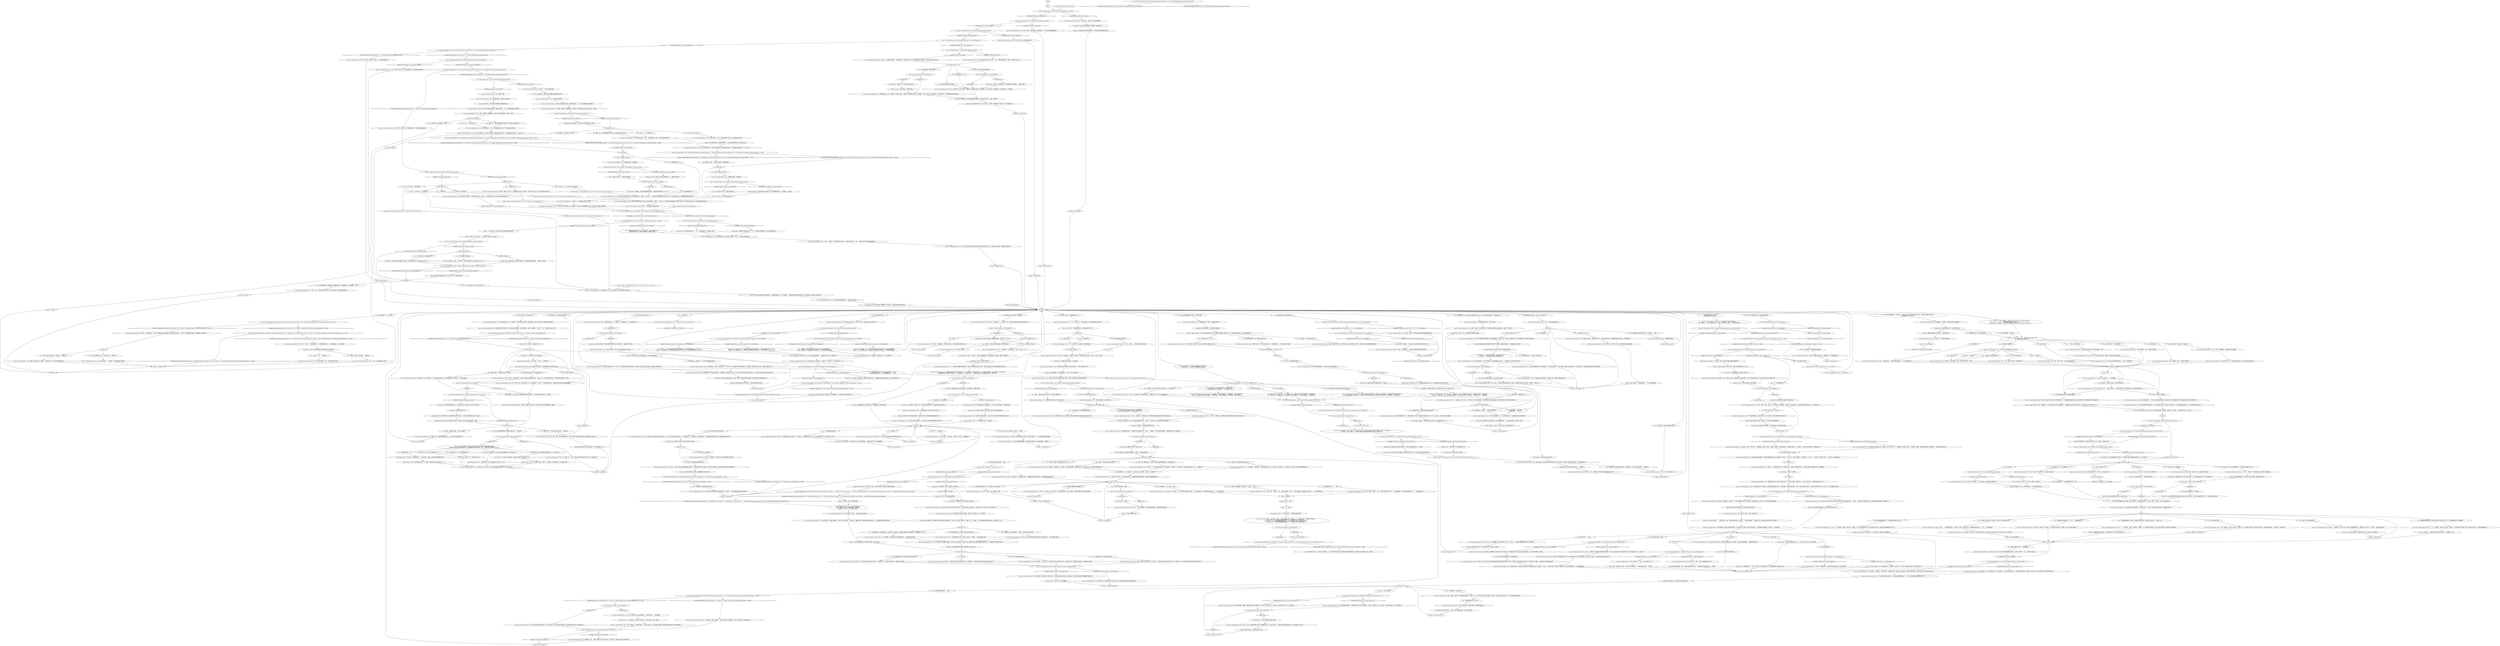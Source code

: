 # WHIRLING / LENA MAIN
# 1. Learn Morell is missing.
#2. Report on looking for Morell.
#3. Cryptids white check.
#4. Ask about Gary.
#5. Finish Cryptozoologists case.
# ==================================================
digraph G {
	  0 [label="START"];
	  1 [label="input"];
	  2 [label="Jump to: [endhub]"];
	  3 [label="You: “我们在褴褛飞旋的餐厅。”"];
	  4 [label="Conceptualization: 你捡到的那盘磁带上写着43年。你好像是个喜欢听新潮唱片的新潮男人，所以一定是43年。"];
	  5 [label="Lena, the Cryptozoologist's wife: “我能看出这对你来说很费力，所以我只再问你*一个*问题。我们生活在怎样的政体下？政治模式是怎样的？”"];
	  6 [label="You: “在……瑞瓦肖？”"];
	  7 [label="Composure: 她明显松了一口气。她对你很是担心，不过现在肩膀有些放松了……"];
	  8 [label="Lena, the Cryptozoologist's wife: “没错，亲爱的！真是太棒了！来，拿着这支笔。知识永远都应该得到奖励。”"];
	  9 [label="Lena, the Cryptozoologist's wife: “如果是那样的话，甜心，我想送你个小礼物以示感激。”她递给你一条用银色鸟骨系在一起的细缎带。“这是一条领带，起源于梅斯克。这个别针很古老……在神秘动物学社区里非常特别。”"];
	  10 [label="Untitled hub"];
	  11 [label="Kim Kitsuragi: “我觉得这是个很棒的故事，夫人。”他合上笔记本，露出一个简单的微笑。"];
	  12 [label="Lena, the Cryptozoologist's wife: “所以我怎么知道该如何想象呢？我十几岁开始跟男孩子们讲这个故事的时候，他们只是会说：莉娜……”她压低声音，模仿男孩子的口气。"];
	  13 [label="Suggestion: 原来他们是这样遇见的。这对他们来说真的意义*重大*。"];
	  14 [label="Lena, the Cryptozoologist's wife: “我是某种神秘动物学女王……就这样……很多年之后，他的信念让*我*也开始相信了。”"];
	  15 [label="You: “不会，我想听听这个昆虫的事。”"];
	  16 [label="Lena, the Cryptozoologist's wife: “当然可以，亲爱的。”"];
	  17 [label="Lena, the Cryptozoologist's wife: Variable[\"whirling.lena_phasmid_seen_hub_reached\"]"];
	  18 [label="Variable[\"whirling.lena_phasmid_seen_hub_reached\"]", shape=diamond];
	  19 [label="!(Variable[\"whirling.lena_phasmid_seen_hub_reached\"])", shape=diamond];
	  20 [label="Drama: 她的声音在颤抖。出什么事了？"];
	  21 [label="Volition: 很奇怪……她为什么不让你这么做？她不像是放弃的样子。"];
	  22 [label="You: “你没有把完整的故事告诉我。”"];
	  23 [label="Lena, the Cryptozoologist's wife: Variable[\"TASK.report_to_cryptozoologists_1\"]"];
	  24 [label="Variable[\"TASK.report_to_cryptozoologists_1\"]", shape=diamond];
	  25 [label="!(Variable[\"TASK.report_to_cryptozoologists_1\"])", shape=diamond];
	  26 [label="Jump to: [Lena, the Cryptozoologist's wife: \"\"And if you see him, let him know L...\"]"];
	  27 [label="Lena, the Cryptozoologist's wife: Variable[\"whirling.lena_intro_done\"]"];
	  28 [label="Variable[\"whirling.lena_intro_done\"]", shape=diamond];
	  29 [label="!(Variable[\"whirling.lena_intro_done\"])", shape=diamond];
	  30 [label="You: “不过，你为什么需要用电话呢？”"];
	  31 [label="Lena, the Cryptozoologist's wife: “其实它只是动物学的一个*子学科*，专门从事极其罕见的动物物种研究，罕见到很多人会假设它们已经*灭绝*，或者甚至只是*虚构*的……”"];
	  32 [label="Encyclopedia: 瑞瓦肖大学的科研质量*一直*在走下坡路，但是你很怀疑*神秘动物学*会不会有被这些学术精英接受的一天。"];
	  33 [label="Lena, the Cryptozoologist's wife: IsKimHere()"];
	  34 [label="IsKimHere()", shape=diamond];
	  35 [label="!(IsKimHere())", shape=diamond];
	  36 [label="Lena, the Cryptozoologist's wife: 她低下头。“希望她收到了莫雷尔的消息……”"];
	  37 [label="Kim Kitsuragi: “呃，那个男人已经死亡超过一个星期……”他总结道。“我猜*稍微*分一下心也没多大伤害。”"];
	  38 [label="Lena, the Cryptozoologist's wife: “最后还是得莫雷尔去。或者也许我们可以说服盖理回去……”"];
	  39 [label="Lena, the Cryptozoologist's wife: “你*真*为我们做得太多了，甜心。感谢你的奉献，不过我能看出你自己都有点咳嗽了。”"];
	  40 [label="You: “关于你的别针……”"];
	  41 [label="Lena, the Cryptozoologist's wife: “来，我想送你个小礼物以示感激。”她递给你一条用银色鸟骨系在一起的细缎带。“这是一条领带，起源于梅斯克。这个别针很古老……非常特别。”"];
	  42 [label="You: “我在海岸见到你丈夫了。”"];
	  43 [label="You: “你好像很忙，我之后再回来。”[离开。]"];
	  44 [label="endhub"];
	  45 [label="Lena, the Cryptozoologist's wife: Variable[\"whirling.lena_main_introgreet_left\"]  or  Variable[\"whirling.lena_main_midgreet_left\"]"];
	  46 [label="Variable[\"whirling.lena_main_introgreet_left\"]  or  Variable[\"whirling.lena_main_midgreet_left\"]", shape=diamond];
	  47 [label="!(Variable[\"whirling.lena_main_introgreet_left\"]  or  Variable[\"whirling.lena_main_midgreet_left\"])", shape=diamond];
	  48 [label="You: “很抱歉，我不想介入你的事情。”（拒绝任务）"];
	  49 [label="Shivers: 屋外，春雨渗入墙上的裂缝，街道上的鹅卵石中，还有格栅下的雨水道，一路流入下水道……地面上，第一朵铃兰正绽放开来。"];
	  50 [label="Rhetoric: 她想要回避外国人的那部分。这是因为她是个女性。她也许在跟你*撒谎*……"];
	  51 [label="You: “我希望你是对的。希望并没有很糟糕……”"];
	  52 [label="Lena, the Cryptozoologist's wife: Variable[\"whirling.lena_quiz_wrong_counter\"] < 4"];
	  53 [label="Variable[\"whirling.lena_quiz_wrong_counter\"] < 4", shape=diamond];
	  54 [label="!(Variable[\"whirling.lena_quiz_wrong_counter\"] < 4)", shape=diamond];
	  55 [label="noyearhub"];
	  56 [label="You: “不——我真的很想知道。”"];
	  57 [label="Lena, the Cryptozoologist's wife: IsKimHere()"];
	  58 [label="IsKimHere()", shape=diamond];
	  59 [label="!(IsKimHere())", shape=diamond];
	  60 [label="Lena, the Cryptozoologist's wife: “真的不容易……”她叹了口气。“我的这出戏已经让你浪费太多时间了。我真应该停下来，免得我会忍不住哭出来，浪费你*更多*的时间。”"];
	  61 [label="Lena, the Cryptozoologist's wife: “听着，甜心。我实在不想开口，不过如果你正好要去海边对面调查的话，请留心一下我的丈夫……\n她转向你。“我实在不想开口，不过*如果*你正好要去海边对面调查的话，请留心一下我的丈夫……"];
	  62 [label="Lena, the Cryptozoologist's wife: IsKimHere()"];
	  63 [label="IsKimHere()", shape=diamond];
	  64 [label="!(IsKimHere())", shape=diamond];
	  65 [label="Lena, the Cryptozoologist's wife: “哦，我不这么认为。没人会因为*钱*而踏入神秘动物学的领域，甜心。”"];
	  66 [label="Lena, the Cryptozoologist's wife: 她笑了起来。“完全不危险。不然它为什么会这么小心地隐藏起来？”"];
	  67 [label="Lena, the Cryptozoologist's wife: “还有，如果你见到他，请转告他莉娜在飞旋旅社等他。他工作太忙的话，可能都不知道水闸已经修好了。而且那里真的很*冷*……”"];
	  68 [label="Jump to: [IsKimHere()]"];
	  69 [label="Composure: 热情消除了她脸上的忧虑。她的眼睛在镜片后面闪闪发光。"];
	  70 [label="Lena, the Cryptozoologist's wife: “是的。”她的笑容十分拘谨。“他们都说，野外考察作业是年轻人的游戏……”"];
	  71 [label="Lena, the Cryptozoologist's wife: IsKimHere()"];
	  72 [label="IsKimHere()", shape=diamond];
	  73 [label="!(IsKimHere())", shape=diamond];
	  74 [label="Kim Kitsuragi: 警督反射性地准备好了熟悉的笔记本。"];
	  75 [label="Lena, the Cryptozoologist's wife: “是真的，没错。我几乎可以肯定自己的母亲或者是外婆都不知道这件事。直到十几岁的时候，我把故事讲给男孩子们听，他们会告诉我：莉娜……”她压低声音，模仿着男孩的语气。"];
	  76 [label="Lena, the Cryptozoologist's wife: “这个故事我在派对上讲了很多年，那时的我想要打动那些*男孩*，诸如此类的。”她把头发梳向脑后。“当然，大多数人都把它当成是一个奇怪又好玩的轶事。老实说，我也一样。不过之后我遇到了莫雷尔……”"];
	  77 [label="Jump to: [IsKimHere() && coast.morell_before_l ...]"];
	  78 [label="Kim Kitsuragi: “是的，不过交给一个初级警官就够了……”他取下眼镜，沉思着。然后没有擦拭就重新戴了回去。"];
	  79 [label="Jump to: [lenamainhub]"];
	  80 [label="You: “你去吧。我再去检查一下陷阱。”"];
	  81 [label="Jump to: [Untitled hub]"];
	  82 [label="Lena, the Cryptozoologist's wife: 就这样，她走了。气动引擎安静地工作着，她驶向大门——然后把它们推开。外面刮起了冰冷的海风。\n就这样，她走了。气动引擎安静地推动着她驶向大门——然后把它们推开。外面漆黑一片。\n就这样，她走了。气动引擎安静地推动着她驶向大门——然后把它们推开。外面正淅淅沥沥地下着雨。\n就这样，她走了。气动引擎安静地推动着她驶向大门——然后把它们推开。外面正下着雪。"];
	  83 [label="Kim Kitsuragi: “我们也该走了。”"];
	  84 [label="You: “暂时就这些了，夫人。”[离开。]"];
	  85 [label="You: “他们现在是不是身处一个*粗暴恶劣的街区*？”"];
	  86 [label="Lena, the Cryptozoologist's wife: “研究这类物种——也就是*神秘动物*——困难重重，而且经常吃力不讨好，老实说，很多科学家因为太懒而不愿意干这个。现在的大学极少有兴趣支持*真正的*研究。”"];
	  87 [label="You: “运河的水闸坏了，所以你的丈夫可能被困在了海岸对面。”\n“运河的水闸坏了，所以你的丈夫可能被困在了海岸对面。”"];
	  88 [label="You: “不过你需要电话做什么？”"];
	  89 [label="Lena, the Cryptozoologist's wife: 老妇人的双手在毛毯上扣紧。“天啦！他怎么样了？他有没有说为什么还不回来？”"];
	  90 [label="You: “日安，夫人。一切都还好吧？”"];
	  91 [label="Jump to: [TASK.inspect_traps_2_done]"];
	  92 [label="Lena, the Cryptozoologist's wife: Variable[\"TASK.get_morell_back_to_lena\"]"];
	  93 [label="Variable[\"TASK.get_morell_back_to_lena\"]", shape=diamond];
	  94 [label="!(Variable[\"TASK.get_morell_back_to_lena\"])", shape=diamond];
	  95 [label="Half Light: 现在她害怕了。她意识到你的大脑真的受损了。"];
	  96 [label="Kim Kitsuragi: 一声叹气。警督把鼻子埋进了笔记本。"];
	  97 [label="You: “我们在马丁内斯。”"];
	  98 [label="Lena, the Cryptozoologist's wife: “瑞瓦肖是一个控制区，由一支外国势力联合管辖。我们基本上没有自己的政府。而且*肯定*也不是工人阶级专政。”"];
	  99 [label="Lena, the Cryptozoologist's wife: “没错，亲爱的！真是太棒了！”"];
	  100 [label="You: “现在我基本算是个神秘动物学家了。”"];
	  101 [label="You: “也许是你想象出来的，莉娜？”"];
	  102 [label="Lena, the Cryptozoologist's wife: Variable[\"TASK.report_to_cryptozoologists_1\"]"];
	  103 [label="Variable[\"TASK.report_to_cryptozoologists_1\"]", shape=diamond];
	  104 [label="!(Variable[\"TASK.report_to_cryptozoologists_1\"])", shape=diamond];
	  105 [label="Authority: 当然。你是个警察，你*生来*就是做这个的。"];
	  106 [label="Empathy: 一声叹息。她觉得你用不着。"];
	  107 [label="You: “这个故事对于你和他来说是真实的。这才是最重要的。”\n“你似乎真的希望发生过这件事。难道这不意味着什么吗？”"];
	  108 [label="Lena, the Cryptozoologist's wife: Variable[\"canal.lever_greeting_done\"]  or  Variable[\"canal.water_lock_greeting_done\"]"];
	  109 [label="Variable[\"canal.lever_greeting_done\"]  or  Variable[\"canal.water_lock_greeting_done\"]", shape=diamond];
	  110 [label="!(Variable[\"canal.lever_greeting_done\"]  or  Variable[\"canal.water_lock_greeting_done\"])", shape=diamond];
	  111 [label="Lena, the Cryptozoologist's wife: Variable[\"whirling.lena_percept_excited_phasmid\"]  and  Variable[\"tc.lena_saw_phasmid\"] == false"];
	  112 [label="Variable[\"whirling.lena_percept_excited_phasmid\"]  and  Variable[\"tc.lena_saw_phasmid\"] == false", shape=diamond];
	  113 [label="!(Variable[\"whirling.lena_percept_excited_phasmid\"]  and  Variable[\"tc.lena_saw_phasmid\"] == false)", shape=diamond];
	  114 [label="Lena, the Cryptozoologist's wife: “我猜自己应该跟伊苏林迪竹节虫有着某种*私人*的联系……所有科学家都有他们自己热衷的话题。”"];
	  115 [label="Lena, the Cryptozoologist's wife: 她笑了。“我很怀疑。并不是说青少年在*那方面*需要太多的鼓励。”"];
	  116 [label="Lena, the Cryptozoologist's wife: Variable[\"whirling.lena_refused_to_restock_trap\"]  and  Variable[\"whirling.lena_refused_to_restock_trap_leave\"] == false"];
	  117 [label="Variable[\"whirling.lena_refused_to_restock_trap\"]  and  Variable[\"whirling.lena_refused_to_restock_trap_leave\"] == false", shape=diamond];
	  118 [label="!(Variable[\"whirling.lena_refused_to_restock_trap\"]  and  Variable[\"whirling.lena_refused_to_restock_trap_leave\"] == false)", shape=diamond];
	  119 [label="Rhetoric: 比如说，用一个问题来回答问题——防御不是她一贯的作风。"];
	  120 [label="Empathy: 心里一阵可怕的剧痛。后悔。"];
	  121 [label="Untitled hub (02)"];
	  122 [label="Lena, the Cryptozoologist's wife: 她叹了口气。“我的这出戏已经让你浪费太多时间了。我真的得走了，免得我会忍不住哭出来，浪费你*更多*的时间。”"];
	  123 [label="Lena, the Cryptozoologist's wife: “一个真正的信徒，”她看向窗外。“有时候我依然能看见。那个真实的记忆。它是怎样的……而不是我记忆*中*的记忆。但是真的很难把两者分清……”"];
	  124 [label="You: “其余的一切都很残酷。感谢你带来了一些光明。”（总结。）"];
	  125 [label="Lena, the Cryptozoologist's wife: “不客气，甜心。”她按下一个开关，轮椅的引擎嗖地一声打开了。“很高兴能帮到你，即便最后这可能只是一个……”她的话没有说完。"];
	  126 [label="You: “你的丈夫在进行什么样的*探险*？”"];
	  127 [label="Composure: 她习惯了漫不经心地处理这种侮辱，不过对她还是有影响的。"];
	  128 [label="Lena, the Cryptozoologist's wife: 她的眼睛亮了起来。“真是个好消息！”"];
	  129 [label="Lena, the Cryptozoologist's wife: “经理说的很含糊。”她皱起眉头。"];
	  130 [label="Lena, the Cryptozoologist's wife: Variable[\"whirling.lena_authority_missing\"]"];
	  131 [label="Variable[\"whirling.lena_authority_missing\"]", shape=diamond];
	  132 [label="!(Variable[\"whirling.lena_authority_missing\"])", shape=diamond];
	  133 [label="Lena, the Cryptozoologist's wife: “哦，谢谢你们，警官，真心的。如果你们发现莫雷尔的任何行踪，我会一直待在这里。”"];
	  134 [label="You: “所以……谁去检查那些陷阱呢？”"];
	  135 [label="Jump to: [lenamainhub]"];
	  136 [label="Jump to: [lenamainhub]"];
	  138 [label="Jump to: [whirling.lena_white_check_cryptids]"];
	  139 [label="Interfacing: 为什么这么含糊？这个问题之后需要调查一下。可能要问问加尔特。"];
	  140 [label="Lena, the Cryptozoologist's wife: “可能吧，亲爱的，可能。不过现在是51年的春天。”"];
	  141 [label="You: “警察。我们生活在警察政权下。”"];
	  142 [label="Lena, the Cryptozoologist's wife: “是的，的确。我们在一个叫瑞瓦肖的美丽城市里。”"];
	  143 [label="Lena, the Cryptozoologist's wife: “某个在*全局*事件上受过更多教育的人？也许你应该问问……”她转向警督。"];
	  144 [label="Inland Empire: 不知道现在是哪一年的你让她有些不安——而不是你所提到的天启。这*一定*是世界末日。"];
	  145 [label="Lena, the Cryptozoologist's wife: “是的，不过更具体地说——是在瑞瓦肖城的海岸边，一个叫马丁内斯的区域。”"];
	  146 [label="Lena, the Cryptozoologist's wife: “哦……不，不是这样的，亲爱的。瑞瓦肖是一个控制区，由一支外国势力联合管辖。我们几乎没有自己的政府——当然也没有国家机器。”"];
	  147 [label="Lena, the Cryptozoologist's wife: “哦……不，不是这样的，亲爱的。瑞瓦肖是一个控制区，由一支外国势力联合管辖。我们几乎没有自己的政府。而且肯定也没有那些骑在马背上的人。”"];
	  148 [label="Lena, the Cryptozoologist's wife: 她点点头，不过看起来还是很担心。"];
	  149 [label="Lena, the Cryptozoologist's wife: “哦……不，不是这样的，亲爱的。瑞瓦肖是一个控制区，由一支外国势力联合管辖。我们几乎没有自己的政府。而且肯定也不是母权制……”"];
	  150 [label="Jump to: [cryptidintrohub]"];
	  151 [label="Interfacing: 将领带扣在一起的银色按钮摸起来很温暖。它是鸟类骨头的形状，上面有*八只*眼睛。"];
	  152 [label="You: “你跟着它了吗？”"];
	  153 [label="You: “然后呢？”"];
	  154 [label="Visual Calculus: 如果事实*确实*如此呢？"];
	  155 [label="Lena, the Cryptozoologist's wife: Variable[\"TASK.report_to_cryptozoologists_1\"]"];
	  156 [label="Variable[\"TASK.report_to_cryptozoologists_1\"]", shape=diamond];
	  157 [label="!(Variable[\"TASK.report_to_cryptozoologists_1\"])", shape=diamond];
	  158 [label="Esprit de Corps: 他在想，我嗅到了伪科学的味道。我可不是这方面的忠实粉丝。"];
	  159 [label="Lena, the Cryptozoologist's wife: “好吧，圣堂路1113号。加姆洛克，但是……”"];
	  160 [label="Logic: 那个水闸！它坏掉了。难道是这个原因？"];
	  161 [label="Lena, the Cryptozoologist's wife: “……其他竹节虫很像树枝或者是树叶，但是这一种简直就是活生生的*芦苇*。它把自己伪装起来，藏在伊苏林迪海岸的芦苇丛中。”"];
	  162 [label="Jump to: [phasmohub]"];
	  163 [label="Jump to: [phasmohub]"];
	  164 [label="Lena, the Cryptozoologist's wife: IsKimHere()"];
	  165 [label="IsKimHere()", shape=diamond];
	  166 [label="!(IsKimHere())", shape=diamond];
	  167 [label="Jump to: [Untitled hub]"];
	  168 [label="You: “莉娜，出什么事了？你看起来有些不一样。”"];
	  169 [label="Lena, the Cryptozoologist's wife: “他是那么的骄傲。他一直告诉所有人……”"];
	  170 [label="Encyclopedia: 你知道吗，这让你想到了佩里卡纳西斯关于爱情的理论。从本质上讲，爱情是一场接力赛——超越了生死。一代接着一代，我们的爱情还保留在后裔子孙里。让她也*感受*一下吧。"];
	  171 [label="Lena, the Cryptozoologist's wife: “我的观点是，伊苏林迪竹节虫*可能*并不存在。你那那些追逐昆虫的日子抛在脑后是对的。”"];
	  172 [label="Lena, the Cryptozoologist's wife: “我什么也不能确定。”她看向窗外。“你知道吗，有时候我还是能看见。那段真实的记忆。不是记忆中的记忆，但是真的很难把两者分清……”"];
	  173 [label="You: “你们俩是怎么认识的？”"];
	  174 [label="Lena, the Cryptozoologist's wife: “这就是问题！这一点也不像他的作风。他每次探险都计划得很小心……”"];
	  175 [label="Authority: 你没有什么*风格*，你只有*职责*。现在开始问问题吧，像个真正的执法人员一样。"];
	  176 [label="Kim Kitsuragi: 他叹了口气。“如果你这么说的话。”"];
	  177 [label="Lena, the Cryptozoologist's wife: “哦，甜心，”她满脸笑容地说到。“你帮我找到丈夫，还帮了他这么多忙，我真的不知道该怎么谢你的好。希望我们没给你添太多麻烦……”"];
	  178 [label="You: “这样可能是最好的。那片芦苇丛真是冷的不得了。”"];
	  179 [label="Lena, the Cryptozoologist's wife: “当然了，甜心。我可能只是在无中生有。我会一直待在这里。”她透过窗户望向海湾。"];
	  180 [label="You: “这真是一场史诗般地长途艰苦跋涉啊。”"];
	  181 [label="You: “所以，关于你的丈夫……他经常失踪吗？”"];
	  182 [label="Untitled hub (03)"];
	  183 [label="Kim Kitsuragi: “真的是——很多跑腿工作。我的搭档很*喜欢*这类事情……”警督还在喘气。"];
	  184 [label="Jump to: [Lena, the Cryptozoologist's wife: \"\"To let the young woman who's house...\"]"];
	  185 [label="Lena, the Cryptozoologist's wife: “哦！他比你稍矮一些，带着一副大眼镜。而且他留着略长的白头发——一般有些蓬乱，甚至可以说有些*狂乱*……”"];
	  186 [label="Lena, the Cryptozoologist's wife: “但是——也许*一双新鲜的眼睛*才是这个世界需要的？而且——我也不是医生——这种失忆症发作经常是临时性的。所以我并没有*过于*担心。”"];
	  187 [label="You: “在我40多岁，或者50多岁里糟糕的一年？我甚至都不知道自己*多大*。”"];
	  188 [label="Lena, the Cryptozoologist's wife: “我们还活着——在一个叫褴褛飞旋的旅社里。而飞旋旅社本身在瑞瓦肖城。”"];
	  189 [label="Lena, the Cryptozoologist's wife: IsKimHere()"];
	  190 [label="IsKimHere()", shape=diamond];
	  191 [label="!(IsKimHere())", shape=diamond];
	  192 [label="Lena, the Cryptozoologist's wife: “当然。”她转向你。“那我就不知道了。也许找个有钱人问？有钱人都受过良好教育。虽然不知道你能不能在马丁内斯找到有钱人……”"];
	  193 [label="revacholhub"];
	  194 [label="Lena, the Cryptozoologist's wife: “不是。可悲的是，并不是。瑞瓦肖是一个控制区，由一支外国势力联合管辖。我们没有自己的政府，而我们拥有的民主是……”她想了想。“市场导向的。”"];
	  195 [label="Kim Kitsuragi: 警督试着假装没有听到，然后退出了谈话。"];
	  196 [label="Lena, the Cryptozoologist's wife: “啊，我可能有些超前了。那时我五岁半。在贝当古的郊外。我的外婆在那里有个避暑小屋。”"];
	  197 [label="Morell, the Cryptozoologist: “不全是。”他替她回答到。“报告说在保护色的边缘有一点白色和米黄色。”"];
	  198 [label="You: “你们在约会？”"];
	  199 [label="Lena, the Cryptozoologist's wife: “很抱歉，亲爱的——你已经辛苦这么多趟了。这就是野外作业——大家口中年轻人的游戏。”"];
	  200 [label="Kim Kitsuragi: “我就知道……”你听见金低声自言自语。"];
	  201 [label="Inland Empire: 在一个炎热的夏日，从芦苇丛中升起，伸展开来……就像一个仁慈的神明。"];
	  202 [label="You: “能把你的地址告诉我吗？万一有消息的话，我可以告诉你。”"];
	  203 [label="You: “你是说这是你*编出来*的吗？”"];
	  204 [label="Lena, the Cryptozoologist's wife: “不，甜心。”她摇摇头，“远没有这么简单。莫雷尔太渴望相信我的故事是竹节虫存在的*证据*……”"];
	  205 [label="Lena, the Cryptozoologist's wife: “哦，甜心，我也希望能这么简单，不过并不是。莫雷尔太渴望相信我的故事是竹节虫存在的*证据*……”"];
	  206 [label="Lena, the Cryptozoologist's wife: IsKimHere()"];
	  207 [label="IsKimHere()", shape=diamond];
	  208 [label="!(IsKimHere())", shape=diamond];
	  209 [label="Lena, the Cryptozoologist's wife: “哦，谢谢你，甜心，真的。如果你们发现莫雷尔的任何行踪，我会一直待在这里。”"];
	  210 [label="phasmohub"];
	  211 [label="You: “它很珍贵吗？”"];
	  212 [label="You: “我们再试一次。如果我在街上遇到他，应该寻找些什么特征？”\n“我们再试一次。不如试试把他当做一种神秘动物来描述？”"];
	  213 [label="Kim Kitsuragi: 警督盯着自己脚上满是泥泞的鞋，什么也没说。"];
	  214 [label="Morell, the Cryptozoologist: “你那时只是个*孩子*，亲爱的。说真的，你能描述出来已经非常厉害了。来吧，跟我们的朋友说说。他已经证明了自己对这个领域的兴趣。”"];
	  215 [label="Lena, the Cryptozoologist's wife: “你人真好，但是我必须提出异议。我很难讲述一个你不再相信的故事……”"];
	  216 [label="You: “你知道的，佩里卡纳西斯建立了一种理论：*爱情*是通往永恒的钥匙……”"];
	  217 [label="You: “只是警察事务而已。”"];
	  218 [label="Untitled hub"];
	  219 [label="Suggestion: 这两个人似乎有很多相同的特质。"];
	  220 [label="Lena, the Cryptozoologist's wife: Variable[\"village.lena_offered_to_recheck_traps\"]"];
	  221 [label="Variable[\"village.lena_offered_to_recheck_traps\"]", shape=diamond];
	  222 [label="!(Variable[\"village.lena_offered_to_recheck_traps\"])", shape=diamond];
	  223 [label="Kim Kitsuragi: “真的吗？”"];
	  224 [label="You: “这是我的荣幸，夫人。”（结束）"];
	  225 [label="Lena, the Cryptozoologist's wife: “请稍等，警官。”"];
	  226 [label="Lena, the Cryptozoologist's wife: “请不要为我操心了，甜心。我只是希望能打个电话，不过飞旋旅社电话线不通。”"];
	  227 [label="Composure: 她很不安，从她不断拉扯毛毯磨损的边缘就能判断出来。"];
	  228 [label="Kim Kitsuragi: “曷城警督。”他有些唐突地跟她握了握手。“我能问你需要电话做什么吗，夫人？”"];
	  229 [label="You: “真是太可怕了。希望你的丈夫能尽快回来。”（放弃任务）"];
	  230 [label="Lena, the Cryptozoologist's wife: Variable[\"coast.morell_greeting_done\"]"];
	  231 [label="Variable[\"coast.morell_greeting_done\"]", shape=diamond];
	  232 [label="!(Variable[\"coast.morell_greeting_done\"])", shape=diamond];
	  233 [label="You: “你的丈夫看起来什么样？”"];
	  234 [label="Lena, the Cryptozoologist's wife: “当然了，甜心。祝你的调查能一切顺利。”"];
	  235 [label="You: “绝对是43年。”"];
	  236 [label="Lena, the Cryptozoologist's wife: “好了，好了。今年是51年，春天刚刚开始。我肯定好日子就在前面。”"];
	  237 [label="Lena, the Cryptozoologist's wife: “喂，哎呀。”她歪着脑袋，以慈母般的关怀抬头看着你。"];
	  238 [label="Lena, the Cryptozoologist's wife: “我没有亲眼见过很多其他城市，不过大家都是这么说的。瑞瓦肖是一颗珍贵的宝石。这个城市曾经统治着全世界……尽管它曾经有过更好的岁月。”"];
	  239 [label="Rhetoric: 但是他们还有警察……"];
	  240 [label="You: “你提到的这个*大革命*是什么？”"];
	  241 [label="Lena, the Cryptozoologist's wife: “哦，亲爱的，这一点*的确*很令人不安。你肯定明白——因为你自己就是其中一员。瑞瓦肖并没有传统意义上的警察。大革命之后，执法机关的地位一直是个很复杂的问题……”"];
	  242 [label="Suggestion: 这是一句比它听起来要*大得多*的赞美。"];
	  243 [label="Lena, the Cryptozoologist's wife: “我们的第一次，没错。”老妇人温柔地看着自己的丈夫。"];
	  244 [label="Esprit de Corps: 但是我不相信。一个孩子，无人看管，还是在温暖的一天。孩子喜欢编故事，最后还信以为真。"];
	  245 [label="Empathy: 而且她可以站起来——自己走进芦苇丛里。走进泥地。任何地方。"];
	  246 [label="Lena, the Cryptozoologist's wife: Variable[\"whirling.lena_intro_done\"]  and  Variable[\"whirling.lena_main_main_hub_reached\"]"];
	  247 [label="Variable[\"whirling.lena_intro_done\"]  and  Variable[\"whirling.lena_main_main_hub_reached\"]", shape=diamond];
	  248 [label="!(Variable[\"whirling.lena_intro_done\"]  and  Variable[\"whirling.lena_main_main_hub_reached\"])", shape=diamond];
	  249 [label="Lena, the Cryptozoologist's wife: “我们第一次约会的时候，我给他讲了这个故事。你真应该看看他的脸……”她笑了。“他说我对竹节虫的描述完全正确：如大理石般白色的肢体，它移动的方式……”"];
	  250 [label="Lena, the Cryptozoologist's wife: “当然——我想过的。但是莫雷尔说我的报告跟其他的十分吻合。而且我肯定自己小时候没听说过竹节虫。我的母亲也没有——外婆也一样。”"];
	  251 [label="Inland Empire: 去吧。谁知道神秘动物学之谜会揭示出什么样的真相呢？"];
	  252 [label="Lena, the Cryptozoologist's wife: “但是现在我们都老了，他还在那片芦苇丛里拼命工作，寻找它……”她摇摇头，仍然无法直视你的眼睛。“如果是我*搞错*了呢？我觉得我……”"];
	  253 [label="Lena, the Cryptozoologist's wife: “莫雷尔能解释地更清楚。希望你能听听他的描述。然后你就能理解了，我很肯定。”"];
	  254 [label="Reaction Speed: 她跳过了一些很重要的部分……也许你之后能搞明白。"];
	  255 [label="You: “我们还是换个话题吧。”"];
	  256 [label="Jump to: [lenamainhub]"];
	  257 [label="Suggestion: 里面有一种*你*非常熟悉的味道。"];
	  258 [label="You: “没事了。”"];
	  259 [label="Lena, the Cryptozoologist's wife: “我……在怀疑，甜心。就是这样。大家偶尔都会的。”"];
	  260 [label="Authority: 当一个警察开口询问的时候——你必须回答。"];
	  261 [label="Composure: 她必须依靠吞咽的动作来放松自己的喉咙。她说不出话来了。"];
	  262 [label="You: “在外面要小心一点，莉娜。”（结束）"];
	  263 [label="Volition: 没人能阻止你找到竹节虫。"];
	  264 [label="Lena, the Cryptozoologist's wife: IsKimHere()"];
	  265 [label="IsKimHere()", shape=diamond];
	  266 [label="!(IsKimHere())", shape=diamond];
	  267 [label="Shivers: 外面的某个地方——东南方向1公里的地方——一阵风摇动着菲尔德大厦，锈蚀的窗户发出嘎吱嘎吱的声响，带着奇怪的冰冷召唤着你。再问一次风吧。"];
	  268 [label="Lena, the Cryptozoologist's wife: “但是现在他们应该已经回来了。他们只是去海岸放些陷阱，就在水闸边附近。他说周一就能回来……”她叹了一口气。“到底是什么留住了他们？”"];
	  269 [label="Lena, the Cryptozoologist's wife: “什么事，甜心？”"];
	  270 [label="You: “我改变主意了。我打算帮你去找你丈夫。”"];
	  271 [label="Garte, the Cafeteria Manager: “最近的公用电话亭在海岸边。抱歉给你添麻烦了，夫人。”餐厅经理好像真心感到抱歉。"];
	  272 [label="Lena, the Cryptozoologist's wife: “当然可以，警官们。”她礼貌地笑了。“你有没有对哪种神秘动物特别好奇的呢？”"];
	  273 [label="You: “我已经在这个二级案件上花费太多时间了。”（拒绝任务。）"];
	  274 [label="Lena, the Cryptozoologist's wife: Variable[\"whirling.lena_husband_back\"]"];
	  275 [label="Variable[\"whirling.lena_husband_back\"]", shape=diamond];
	  276 [label="!(Variable[\"whirling.lena_husband_back\"])", shape=diamond];
	  277 [label="Untitled hub"];
	  278 [label="Lena, the Cryptozoologist's wife: “希望如此！在那里待了那么久，他一定是感冒了……”"];
	  279 [label="Lena, the Cryptozoologist's wife: 她低下头。“希望她收到了莫雷尔的消息……”"];
	  280 [label="Jump to: [Lena, the Cryptozoologist's wife: \"\"Oh, forgive me for not introducing...\"]"];
	  281 [label="Lena, the Cryptozoologist's wife: Variable[\"whirling.klaasje_call_open_trouble\"]"];
	  282 [label="Variable[\"whirling.klaasje_call_open_trouble\"]", shape=diamond];
	  283 [label="!(Variable[\"whirling.klaasje_call_open_trouble\"])", shape=diamond];
	  284 [label="Empathy: 描述你在这个世界上最了解的人总是很有挑战性的。"];
	  285 [label="Logic: 一定是卡拉洁“切断”了飞旋旅社的电话陆线。"];
	  286 [label="Lena, the Cryptozoologist's wife: “是的——那瑞瓦肖……？”她打量着你。"];
	  287 [label="Kim Kitsuragi: “不。”他移开目光。“我不是一部百科全书，也不会去当向导，我是一个警探。”"];
	  288 [label="Lena, the Cryptozoologist's wife: “是很让人失望，没错。很多人都会想要某种形式的代表。虽然有一些*传闻*，不过……目前我们只有RCM。”"];
	  289 [label="You: “谁能告诉我更多信息呢？”（总结。）"];
	  290 [label="Logic: 现实点——盖理不会帮忙的。"];
	  291 [label="Lena, the Cryptozoologist's wife: “根据我的记忆，并不全是的。不过有一些——在内侧。就像大理石的茎秆，不知道有没有意义……”"];
	  292 [label="You: “这只是一件小事，我们完全能做到的。”"];
	  293 [label="Suggestion: 原来他们是这样遇见的。这对他们来说真的意义*重大*。"];
	  294 [label="You: “哇哦，爱情还真是*艰难*呢。”"];
	  295 [label="Rhetoric: 浪费时间？"];
	  296 [label="Perception (Hearing): 一个*傻瓜的希望*——她的嘴唇沉默地开合着。"];
	  297 [label="Conceptualization: 比失踪*探险队*更重要的事？我不知道……探险经常能发现有意思的东西。"];
	  298 [label="Kim Kitsuragi: “*主流*……”他的怀疑得到了证实。“我想也是。”"];
	  299 [label="You: “所以……它很危险吗？”"];
	  300 [label="Lena, the Cryptozoologist's wife: Variable[\"coast.payphone_dolores_call_done\"]  or  IsTHCPresent(\"caustic_echo\")  or  IsTHCPresent(\"white_mourning\")  or  Variable[\"inventory.ledger_caustic_echo\"]  or  Variable[\"inventory.ledger_white_mourning\"]"];
	  301 [label="Variable[\"coast.payphone_dolores_call_done\"]  or  IsTHCPresent(\"caustic_echo\")  or  IsTHCPresent(\"white_mourning\")  or  Variable[\"inventory.ledger_caustic_echo\"]  or  Variable[\"inventory.ledger_white_mourning\"]", shape=diamond];
	  302 [label="!(Variable[\"coast.payphone_dolores_call_done\"]  or  IsTHCPresent(\"caustic_echo\")  or  IsTHCPresent(\"white_mourning\")  or  Variable[\"inventory.ledger_caustic_echo\"]  or  Variable[\"inventory.ledger_white_mourning\"])", shape=diamond];
	  303 [label="Lena, the Cryptozoologist's wife: “在我们见面之前，我就是个截瘫病人。我们第一次约会的时候……我没到之前，他都毫不知情。如果我不是神秘动物学的女王……如果我没有告诉过他那个故事……”"];
	  304 [label="Lena, the Cryptozoologist's wife: “你也是，甜心。”她按下一个开关，轮椅的引擎嗖地一声启动了。“真心感谢你做的一切。即便最后这可能只是一个……”她的话没有说完。"];
	  305 [label="Lena, the Cryptozoologist's wife: “当然不是了——并不是说我的处境败坏了这个领域的名声。确实有过*一些*确认的发现。而且也有很多恶作剧，不过……”她看向大门。"];
	  306 [label="Lena, the Cryptozoologist's wife: “工会办公室可能有电话，不过我又不能去那里，或者是海岸边的电话亭……而且盖理的电话也没电了……”她叹了口气。"];
	  307 [label="Empathy: 脸上的微笑告诉你，她很感激你的努力，不过现在她的脑子里在想一些更严肃的问题……"];
	  308 [label="You: “也许你不会相信，不过看起来好像有个疯子开車把它撞坏了。”\n“看起来好像有个疯子开車把它撞坏了。也许是雅各布·欧文。”"];
	  309 [label="authoritymissinghub"];
	  310 [label="Lena, the Cryptozoologist's wife: “当然可以，亲爱的。你们俩有没有对哪种神秘动物特别好奇的呢？”"];
	  311 [label="Kim Kitsuragi: “我们在海岸遇到你丈夫了，夫人。他说只要做完手头上的事就马上回来。”"];
	  312 [label="Lena, the Cryptozoologist's wife: Variable[\"TASK.inspect_traps_2_done\"]"];
	  313 [label="Variable[\"TASK.inspect_traps_2_done\"]", shape=diamond];
	  314 [label="!(Variable[\"TASK.inspect_traps_2_done\"])", shape=diamond];
	  315 [label="Lena, the Cryptozoologist's wife: Variable[\"whirling.lena_main_main_hub_reached\"]"];
	  316 [label="Variable[\"whirling.lena_main_main_hub_reached\"]", shape=diamond];
	  317 [label="!(Variable[\"whirling.lena_main_main_hub_reached\"])", shape=diamond];
	  318 [label="Lena, the Cryptozoologist's wife: “不过听到他没事，我真是放心了。感谢你让一个老妇人安心了，哪怕只有那么一点点。”"];
	  319 [label="Untitled hub (02)"];
	  320 [label="You: “一切都还好吧，夫人？”"];
	  321 [label="Jump to: [Lena, the Cryptozoologist's wife: \"\"To let the young woman who's house...\"]"];
	  322 [label="Lena, the Cryptozoologist's wife: “还有一件事——他身上很可能有各种各样的*户外装备*，就算他不是真的待在芦苇丛里。你知道的，只是以防万一。”"];
	  323 [label="Lena, the Cryptozoologist's wife: “我们在一个叫褴褛飞旋的旅社里，亲爱的。而飞旋旅社本身在瑞瓦肖城。”"];
	  324 [label="You: “如果没有政府，那为什么会有警察呢？”"];
	  325 [label="You: “那这跟没警察又有什么关系呢？”"];
	  326 [label="Lena, the Cryptozoologist's wife: IsKimHere()"];
	  327 [label="IsKimHere()", shape=diamond];
	  328 [label="!(IsKimHere())", shape=diamond];
	  329 [label="Esprit de Corps: 警督开始怀疑你可能真的完全迷失在这个现实之中了。怎么会*那么*糟糕呢？没关系——这就是我们现在的处境。"];
	  330 [label="Lena, the Cryptozoologist's wife: IsKimHere()"];
	  331 [label="IsKimHere()", shape=diamond];
	  332 [label="!(IsKimHere())", shape=diamond];
	  333 [label="You: “我们的领袖是勇猛的战士，他们骑着战马驰骋在这片平原之上。”"];
	  334 [label="Untitled hub (02)"];
	  335 [label="Lena, the Cryptozoologist's wife: “亲爱的……”她摇摇头，突然担心起来。“你做的真的很好。瑞瓦肖并没有传统意义上的警察。大革命之后，执法机关的地位一直是个很复杂的问题……”"];
	  336 [label="Visual Calculus: 测量是很重要的。她是怎么知道尺寸的？"];
	  337 [label="Lena, the Cryptozoologist's wife: Variable[\"TASK.report_to_cryptozoologists_1\"]"];
	  338 [label="Variable[\"TASK.report_to_cryptozoologists_1\"]", shape=diamond];
	  339 [label="!(Variable[\"TASK.report_to_cryptozoologists_1\"])", shape=diamond];
	  340 [label="You: “我真的不知道。”"];
	  341 [label="Inland Empire: 如果真有那种*极其罕见的昆虫*，*肯定*会成为神秘动物学上的一个谜题……"];
	  342 [label="Lena, the Cryptozoologist's wife: IsKimHere()"];
	  343 [label="IsKimHere()", shape=diamond];
	  344 [label="!(IsKimHere())", shape=diamond];
	  345 [label="You: “所以你没有见过？我应该因为撒谎而逮捕你。”"];
	  346 [label="Lena, the Cryptozoologist's wife: “哦，甜心，它真的很*迷人*……”她镇定了下来。“但是不应该用这些昆虫学的细枝末节来烦你了。”"];
	  347 [label="Rhetoric: 当她清晰地说出这个生物的名字时，声音里透露出一种*敬畏*的味道。"];
	  348 [label="You: “它有那种很酷的超能力吗？”"];
	  349 [label="Untitled hub (03)"];
	  350 [label="Lena, the Cryptozoologist's wife: “好吧，那是一个夏天，”她开口了。“我在海滩上用沙子堆赛道，旁边就是一片高高的芦苇丛。真的很高，我记得比我高好几个头。然后突然之间……”"];
	  351 [label="Untitled hub"];
	  352 [label="Lena, the Cryptozoologist's wife: “哦，真是太谢谢你了。千万别着凉了！”她朝你露出灿烂的笑容。"];
	  353 [label="Lena, the Cryptozoologist's wife: “希望我能有所帮助。”"];
	  354 [label="You: “你在怀疑？怀疑什么？”"];
	  355 [label="You: “你说的一切都很对。我需要回到自己的工作上去。”"];
	  356 [label="You: “你好，莉娜！你怎么样？”"];
	  357 [label="Lena, the Cryptozoologist's wife: “今年秋天我们就要庆祝*16周年*结婚纪念了。”她的笑容很温柔。“从数字上来说并不算很让人满意的纪念日，不过不知道为什么，我反而更喜欢那些比较平淡的里程碑……”"];
	  358 [label="Lena, the Cryptozoologist's wife: “说来惭愧，是通过一个婚姻介绍所认识的。从事故中恢复过来之后，我想要重新找回自己的生活，而他刚刚离婚……”"];
	  359 [label="Lena, the Cryptozoologist's wife: “我们一拍即合，然后一直到了现在。”她的笑容中流露出渴望的意味。"];
	  360 [label="You: “我的话已经说出去了。在道义上我理应维护它。”"];
	  361 [label="Kim Kitsuragi: “你知道吗……见鬼去吧，那就让神秘动物来得再猛烈一些吧。”"];
	  362 [label="You: “他很好，夫人。他没能早点回来是因为运河的水闸坏了。现在他只要处理完手头上的一些工作……”\n“他很好，夫人。跟我猜的一样，他没能早点回来是因为运河的水闸坏了。现在他只要处理完手头上的一些工作……”"];
	  363 [label="You: “你好像很忙，我之后再回来。”[离开。]"];
	  364 [label="You: “我只是调查案子的半路上碰到的。”"];
	  365 [label="Lena, the Cryptozoologist's wife: “哦，你好啊，亲爱的。我一开始都没注意到你。”她心烦意乱地笑望着你。"];
	  366 [label="You: “又见面了，夫人。所以你为什么要打电话呢？”"];
	  367 [label="Interfacing: 他为什么对电话的问题这么*含糊*呢？这个问题需要稍后调查——也许要询问一下加尔特。"];
	  368 [label="Lena, the Cryptozoologist's wife: 她皱起眉头，打量着你。“事情应该没有*那么*糟糕吧？”"];
	  369 [label="Lena, the Cryptozoologist's wife: “没错，甜心！瑞瓦肖是一个控制区，由一支外国势力联合管辖。可悲的是，我们几乎没有自己的政府……”"];
	  370 [label="Lena, the Cryptozoologist's wife: Variable[\"whirling.mirror_expression_source_located\"]"];
	  371 [label="Variable[\"whirling.mirror_expression_source_located\"]", shape=diamond];
	  372 [label="!(Variable[\"whirling.mirror_expression_source_located\"])", shape=diamond];
	  373 [label="Composure: 她看起来有些慌张，用手抚平了毛毯上的褶皱，尽管她是想让你安心。"];
	  374 [label="Kim Kitsuragi: 警督摸着下巴，打量着你。"];
	  375 [label="Half Light: 她没有害怕。只是吃惊。"];
	  376 [label="Morell, the Cryptozoologist: “她怎么可能？谁能想象出来？她都不*知道*竹节虫的事。这才是最关键的地方，让她的目击经历得以被确认——她以前对这种昆虫一无所知。”"];
	  377 [label="You: “它有多大？”"];
	  378 [label="You: “一般当我想到*女人*和*婚姻*的时候，我会有*很不好*的感觉。当我想到你和莫雷尔，我感觉很好。这才是最重要的，不是吗？”"];
	  379 [label="You: “可能只是技术问题。”"];
	  380 [label="Lena, the Cryptozoologist's wife: “嗯。他的神情看起来有些暴躁，眼睛总是亮晶晶的，充满好奇，像个小男孩。因为野外考察，他的手掌非常粗糙，不过他是个很温和的人……”"];
	  381 [label="Logic: 你总不能跑遍整个瑞瓦肖去摸每个成年男子的手掌吧。如果想找到她的丈夫，你需要更加*实在*的信息。"];
	  382 [label="Inland Empire: 你已经走了这么远。你不能把那些蝗虫留在那里，在无人见证的幽灵芦苇丛中等待它的出现……"];
	  383 [label="Jump to: [IsKimHere() && coast.morell_before_l ...]"];
	  384 [label="Half Light: 当她清晰地说出这个生物的名字时，声音里透露出一种*敬畏*的味道。"];
	  385 [label="Jump to: [lenamainhub]"];
	  386 [label="You: “见鬼去吧。*我*还是相信你看见竹节虫了。”"];
	  387 [label="Lena, the Cryptozoologist's wife: “在我们见面之前，我就是个截瘫病人。我们第一次约会的时候……我没到之前，他都毫不知情。如果我不是神秘动物学的女王……如果我没有告诉过他那个故事……”"];
	  388 [label="You: “所以你的丈夫是某种科学家？”"];
	  389 [label="expeditionhub"];
	  390 [label="Lena, the Cryptozoologist's wife: “天啦，不是的！呃，我们之前确实分开过，在南萨弗里的一个*雨季*。不过那时候我们很年轻，而且莫雷尔总是采取了很恰当的预防措施……”"];
	  391 [label="Jump to: [lenamainhub]"];
	  392 [label="Lena, the Cryptozoologist's wife: “但是你还有更重要的事要操心。”她透过窗户望向海湾。"];
	  393 [label="midgreet"];
	  394 [label="Kim Kitsuragi: 一声叹息。他取下眼镜，用夹克擦了擦镜片，然后重新戴了回去。"];
	  395 [label="Lena, the Cryptozoologist's wife: “不。”她说着——现在十分坚持。“你不用这么做。别再干这种蠢事了，莫雷尔会去做的。或者是盖理。你还有工作要做，我已经浪费大家太多时间了。”"];
	  396 [label="Lena, the Cryptozoologist's wife: “当然了，在我嫁给一个*神秘动物学家*的时候，心里就已经做好准备了。只是……等他从现场工作回来总是有些伤脑筋……”"];
	  397 [label="Lena, the Cryptozoologist's wife: “哦，你好啊，甜心。再见到你真是太好了。”"];
	  398 [label="Jump to: [lenamainhub]"];
	  399 [label="You: “他很好。他没回来是因为运河的水闸坏了。我肯定他很快就会回来。”\n“他很好。跟我猜的一样，他没回来是因为运河的水闸坏了。我肯定他很快就会回来。”"];
	  400 [label="Authority: 为了在法律之神面前完成你自己的救赎。现在开始问问题吧，像个真正的执法人员一样。"];
	  401 [label="Suggestion: 这位夫人很焦虑。也许更积极一些的东西能让她开心起来？"];
	  402 [label="You: “一切都还好吧？”"];
	  403 [label="Jump to: [Lena, the Cryptozoologist's wife: \"\"That's just it! This isn't like hi...\"]"];
	  404 [label="Jump to: [Lena, the Cryptozoologist's wife: \"\"I hope you were able to pawn that...\"]"];
	  405 [label="You: “一个战区。在世界的边缘。”"];
	  406 [label="Lena, the Cryptozoologist's wife: CheckItem(\"music_whirling_smallest_church\")"];
	  407 [label="CheckItem(\"music_whirling_smallest_church\")", shape=diamond];
	  408 [label="!(CheckItem(\"music_whirling_smallest_church\"))", shape=diamond];
	  409 [label="You: “我*愿意*认为现在是工人阶级专政，但是有什么东西告诉我不是的。”"];
	  410 [label="You: “在地狱里。我们全都在地狱里。”"];
	  411 [label="You: “我相信瑞瓦肖好像是处于一个叫什么……联盟国的管辖之下？”"];
	  412 [label="Lena, the Cryptozoologist's wife: “哦，甜心……”她的笑容有些悲伤。“真的不是。曾经有人也是这么想的——想要那些东西的其他人——不过……他们全都绝迹了。”"];
	  413 [label="Lena, the Cryptozoologist's wife: “恐怕是一次失败。这个群岛的居民试图建立一些新的、*不太一样*的东西。但是世界上的其他人不太喜欢，所以他们来到这里，结束了一切。那已经是42年前的事了。”"];
	  414 [label="Lena, the Cryptozoologist's wife: CheckItem(\"kind_green_ape_pen\")"];
	  415 [label="CheckItem(\"kind_green_ape_pen\")", shape=diamond];
	  416 [label="!(CheckItem(\"kind_green_ape_pen\"))", shape=diamond];
	  417 [label="Inland Empire: 你感觉到不管你说什么，她都不会评判你。"];
	  418 [label="Lena, the Cryptozoologist's wife: “那是我生命中最奇怪的时刻：我抬起头，看到一支芦苇*动了*。不像是植物，而是像一种活物——它站起来，看着我。它的身体像古董玩具一样伸展来开……我从来没见过那种东西。”"];
	  419 [label="Lena, the Cryptozoologist's wife: “我不知道会发生这种事，所以我伸出胳膊去碰那个东西。感觉就像一支芦苇茎，只不过它动了。在我上方摇摆着……”她看着你。“过了一会儿——20秒左右？又或者是1分钟？——它离开了。跑进芦苇丛里了。”"];
	  420 [label="Lena, the Cryptozoologist's wife: “不客气，甜心。我很感激每一次重温它的机会。只是……”她叹了口气。“那真是个难以想象地大晴天。那么的温暖。”"];
	  421 [label="You: “他放弃了，而*我*还在到处跑？”"];
	  422 [label="Conceptualization: 你现在*正好*需要一些边缘科学。给那起*平淡无奇*的凶杀调查案增添一点趣味。"];
	  423 [label="Lena, the Cryptozoologist's wife: Variable[\"whirling.lena_questtaking_passives_shown\"]"];
	  424 [label="Variable[\"whirling.lena_questtaking_passives_shown\"]", shape=diamond];
	  425 [label="!(Variable[\"whirling.lena_questtaking_passives_shown\"])", shape=diamond];
	  426 [label="Jump to: [lenamainhub]"];
	  427 [label="You: “也许是竹节虫*让*他们亲热的？"];
	  428 [label="Inland Empire: 哦耶。*有意思*的部分来了。"];
	  429 [label="You: “抱歉，我现在手上的事太多。祝你好运。”（拒绝任务。）"];
	  430 [label="You: “日安，夫人。一切都还好吧？”"];
	  431 [label="Lena, the Cryptozoologist's wife: “盖理是个非常忠诚的人。我随时都能把丈夫的性命托付给他。”"];
	  432 [label="Suggestion: 警督不想惊扰这个女人。"];
	  433 [label="Lena, the Cryptozoologist's wife: “谢谢你，亲爱的。你已经做了很多，不过如果你正好要去海边对面调查的话，请留心一下我的丈夫……”"];
	  434 [label="Lena, the Cryptozoologist's wife: “哦，请原谅，我还没有自我介绍。我叫莉娜。我，还有我们的朋友盖理就住在街边，每当他们不在我就自己来这喝茶。”"];
	  435 [label="You: “不过你需要电话做什么？”"];
	  436 [label="Jump to: [lenamainhub]"];
	  437 [label="Lena, the Cryptozoologist's wife: “是的，好吧，感谢你抽出宝贵的时间，警官。我的担忧可能是毫无理由的。我肯定他们不久就会回来……”"];
	  438 [label="You: “原来是水闸坏了，所以你的丈夫可能被困在了海岸另一边。不过现在水闸已经修好了，他应该快回来了。”"];
	  439 [label="You: “我觉得好像在海岸见到你丈夫了。他好像很忙，所以我没跟他说太多。”\n“我在海岸见到你丈夫了。他说只要做完手头上的事就马上回来。”"];
	  440 [label="Conceptualization: 现在她也许会开口说说那些*迷人的神秘动物*了。把她的注意力从这些事情上移开……"];
	  441 [label="You: “抱歉，夫人。我不是有意要偷听你们的谈话。告诉我怎样才能补偿你呢？”"];
	  442 [label="You: “我真的不知道……某个破烂的旅社？”"];
	  443 [label="You: “我都不知道该说什么好了。我真的很失望。”"];
	  444 [label="Jump to: [Untitled hub (02)]"];
	  445 [label="Lena, the Cryptozoologist's wife: “你从头到尾表现得都很好。不过看起来你*确实*在记忆方面遇到了一点问题。历史和地点什么的。总而言之，就是记不起*现实*。这一点非常奇怪……”"];
	  446 [label="Jump to: [intro_mainhub]"];
	  447 [label="Jump to: [lenamainhub]"];
	  448 [label="You: “金，你是怎么看的？”"];
	  449 [label="Lena, the Cryptozoologist's wife: “很抱歉，亲爱的。是我——我让他回家的。他对这些东西*特别*顽固——幸运的是，咳嗽让他不能继续和我争论。”"];
	  450 [label="Lena, the Cryptozoologist's wife: Variable[\"TASK.report_to_cryptozoologists_1\"]"];
	  451 [label="Variable[\"TASK.report_to_cryptozoologists_1\"]", shape=diamond];
	  452 [label="!(Variable[\"TASK.report_to_cryptozoologists_1\"])", shape=diamond];
	  453 [label="Lena, the Cryptozoologist's wife: Variable[\"TASK.report_to_cryptozoologists_1\"]"];
	  454 [label="Variable[\"TASK.report_to_cryptozoologists_1\"]", shape=diamond];
	  455 [label="!(Variable[\"TASK.report_to_cryptozoologists_1\"])", shape=diamond];
	  456 [label="Volition: 做些*好事*能缓和你的宿醉，这样至少你对*某人*来说还是有用的。"];
	  457 [label="Encyclopedia: 对知识的追求永远不会结束！"];
	  458 [label="Logic: 所以这可能不是她编出来的。或者想象出来的。"];
	  459 [label="Suggestion: 橡子跟树是不一样的。它需要时间，勤勉和关心……"];
	  460 [label="You: “莫雷尔痛恨讲课。你说服了他去追寻自己真正的梦想。”"];
	  461 [label="Lena, the Cryptozoologist's wife: “哦，亲爱的，恐怕我也解释得不太清楚。它*真的*非常特别……”女人的脸因为尴尬而涨得通红。"];
	  462 [label="You: “你放弃竹节虫了。”"];
	  463 [label="You: “他还是会爱你的。这种事情不是这样的。”"];
	  464 [label="Lena, the Cryptozoologist's wife: “我们的第一次，没错。”老妇人轻轻叹了口气……"];
	  465 [label="lenaday2introhub"];
	  466 [label="lenawhycallhub"];
	  467 [label="You: “我想我应该得到所有必要信息了。我们继续吧。”（总结。）"];
	  468 [label="Lena, the Cryptozoologist's wife: “哦，甜心，如果没有你，我很可能又要度过一个无眠的夜晚了。我打心底里感谢你！”\n“哦，甜心，如果没有你，我很可能又要度过一个无眠的夜晚了。我打心底里感谢你！”她转向警督。“感谢*你们两个*。”"];
	  469 [label="Lena, the Cryptozoologist's wife: “没事的，我理解。还是要谢谢你。”她转向你，笑容有些疲惫。“很高兴又见到你了，亲爱的。”"];
	  470 [label="Lena, the Cryptozoologist's wife: 她转向餐厅经理。“附近没有公用电话吗？”"];
	  471 [label="Lena, the Cryptozoologist's wife: Variable[\"TASK.locate_morell\"]"];
	  472 [label="Variable[\"TASK.locate_morell\"]", shape=diamond];
	  473 [label="!(Variable[\"TASK.locate_morell\"])", shape=diamond];
	  474 [label="You: “我在空陷阱里都重新补充了诱饵……莫雷尔在哪？”"];
	  475 [label="Empathy: 她的笑容很疲惫。之前的热情已经离她远去。"];
	  476 [label="You: “我来处理吧。”（接下任务。）\n“我们来处理吧。”（接下任务。）"];
	  477 [label="Lena, the Cryptozoologist's wife: “哦，你好啊，亲爱的。又见到你了。”见到你她好像很高兴。"];
	  478 [label="Jump to: [endhub]"];
	  479 [label="Lena, the Cryptozoologist's wife: (Variable[\"whirling.klaasje_whirling_landline\"]  or  Variable[\"whirling.klaasje_rape_phone_logic\"])  and  Variable[\"whirling.garte_main_logic_phone\"] == false"];
	  480 [label="(Variable[\"whirling.klaasje_whirling_landline\"]  or  Variable[\"whirling.klaasje_rape_phone_logic\"])  and  Variable[\"whirling.garte_main_logic_phone\"] == false", shape=diamond];
	  481 [label="!((Variable[\"whirling.klaasje_whirling_landline\"]  or  Variable[\"whirling.klaasje_rape_phone_logic\"])  and  Variable[\"whirling.garte_main_logic_phone\"] == false)", shape=diamond];
	  482 [label="Lena, the Cryptozoologist's wife: “请等一下，警官……”她紧张地冲你笑了。“如果你再遇到我丈夫……请告诉他我很担心，让他快点回来。”"];
	  483 [label="regimehub"];
	  484 [label="Lena, the Cryptozoologist's wife: “你是在开玩笑吧。再试试，再来一次。现在是什么年份？”"];
	  485 [label="You: “在一个叫*城市海岸*的地方。”"];
	  486 [label="Lena, the Cryptozoologist's wife: “在这方面比我受过更多教育的人？也许找个有钱人问？有钱人都受过良好教育。虽然不知道你能不能在马丁内斯找到有钱人……”"];
	  487 [label="Lena, the Cryptozoologist's wife: “其实呢……”她竖起手指。“我们*不是*的。基本上其他国家都能这么说，但瑞瓦肖不是。再试*一次*，警官——政治模式是怎样的？”"];
	  488 [label="Rhetoric: 意思是说：购买等于选举。"];
	  489 [label="You: “无线电被用来控制人们的思想，扭曲我们对现实的认知，隐藏了我们真正的主人：外国人和*女人*。”"];
	  490 [label="Lena, the Cryptozoologist's wife: “但是谢谢你，甜心。你确实让我暂时忘却了自己的忧虑。”她冲你笑了笑，但是脸上又露出了担忧的表情。"];
	  491 [label="You: “发生什么事了？”"];
	  492 [label="Empathy: 她的记忆刚刚开始浮现。真实的记忆，而不是幼儿时期汹涌的阴霾。"];
	  493 [label="Untitled hub"];
	  494 [label="Conceptualization: 是的！你现在正好需要一些古怪的科学研究。让那个*平淡无奇*的凶杀案调查见鬼去吧。"];
	  495 [label="Kim Kitsuragi: “不客气，夫人。”"];
	  496 [label="Empathy: 不过，你还没有。那里很危险，我们衰老的身体会枯竭……如果莫雷尔不能安全回到她身边，她的心是得不到安宁的。"];
	  497 [label="Logic: 一个小小的失踪人口之谜也许正好能让你转移对宿醉的注意力。"];
	  498 [label="Kim Kitsuragi: “老实说，这个动物听起来像是一种*神秘动物*——你不会正好在寻找某种……赫罗玛侏儒吧？”"];
	  499 [label="Lena, the Cryptozoologist's wife: “呃，不管是为了什么，我都很感激。你让我不用再度过一个无眠的夜晚了。”\n“呃，不管是为了什么，我都很感激……”她转向警督。“感激*你们两个*。你们让我不用再度过一个无眠的夜晚了。”"];
	  500 [label="You: “跟我说说你丈夫寻找的这个*珍稀昆虫*。”"];
	  501 [label="Reaction Speed: 她本来打算发表一篇慷慨激昂的陈述，但又停住了。为什么呢？"];
	  502 [label="Lena, the Cryptozoologist's wife: “它不是捏造出来的，警官。我可以向你*保证*。”"];
	  503 [label="Kim Kitsuragi: 警督拿出笔记本，开始记录女人的描述。"];
	  504 [label="Lena, the Cryptozoologist's wife: Variable[\"TASK.report_to_cryptozoologists_3_done\"] == false"];
	  505 [label="Variable[\"TASK.report_to_cryptozoologists_3_done\"] == false", shape=diamond];
	  506 [label="!(Variable[\"TASK.report_to_cryptozoologists_3_done\"] == false)", shape=diamond];
	  507 [label="Lena, the Cryptozoologist's wife: “但是，亲爱的，我甚至都没把*大小*说对。”"];
	  508 [label="Drama: 她的目光是温柔的，没错，但是还夹杂着别的什么东西，一种她甚至无法向他表述的想法……有意思。"];
	  509 [label="Jump to: [Lena, the Cryptozoologist's wife: \"\"That's just it! This isn't like hi...\"]"];
	  510 [label="Lena, the Cryptozoologist's wife: “哦，甜心。我不觉得佩里卡纳西斯考虑过*我*这种处境的人。”她低头看着自己的腿……"];
	  511 [label="Kim Kitsuragi: “好吧，我们的受害者已经死了一个多星期。再稍微分散点注意力也改变不了什么。”"];
	  512 [label="Lena, the Cryptozoologist's wife: “不一样——怎么不一样？”她抬头看着你，半月形的眼镜反射出你的模样。"];
	  513 [label="Lena, the Cryptozoologist's wife: “这是一种……奇怪的感觉。”她低着头，咬紧下唇。“我真的没有告诉过任何人。但是……你*是*一个警官。”"];
	  514 [label="Lena, the Cryptozoologist's wife: IsKimHere()"];
	  515 [label="IsKimHere()", shape=diamond];
	  516 [label="!(IsKimHere())", shape=diamond];
	  517 [label="Kim Kitsuragi: “不能说是城里最好的区域，不过两个成年男人一起行动的话，我也不会*过度*担心。”"];
	  518 [label="You: “等等，这个叫‘盖理’的人是谁？你信任他吗？”"];
	  519 [label="Jump to: [morellhub]"];
	  520 [label="Lena, the Cryptozoologist's wife: “哦，天啦！水闸出什么事了？”"];
	  521 [label="You: “我很想多了解一些神秘动物的事。”"];
	  522 [label="You: “我有一种*不祥的预感*，这个失踪的科学家可能跟我们手上的大案子有关联。”"];
	  523 [label="Lena, the Cryptozoologist's wife: Variable[\"coast.morell_before_lena_day_2_wokim\"]"];
	  524 [label="Variable[\"coast.morell_before_lena_day_2_wokim\"]", shape=diamond];
	  525 [label="!(Variable[\"coast.morell_before_lena_day_2_wokim\"])", shape=diamond];
	  526 [label="Lena, the Cryptozoologist's wife: Variable[\"TASK.restock_trap_done\"]"];
	  527 [label="Variable[\"TASK.restock_trap_done\"]", shape=diamond];
	  528 [label="!(Variable[\"TASK.restock_trap_done\"])", shape=diamond];
	  529 [label="Lena, the Cryptozoologist's wife: “哦，你好啊，亲爱的。我一开始都没注意到你。”她心烦意乱地笑望着你。"];
	  530 [label="You: “这个听起来更像是一件次要的事情。我需要处理好手上*主要的事情*——然后再回来。”[离开。]"];
	  531 [label="Lena, the Cryptozoologist's wife: “工会办公室可能有电话，不过我又不能去那里，或者是海岸边的电话亭……而且盖理的电话也没坏了……”她叹了口气。"];
	  532 [label="Lena, the Cryptozoologist's wife: Variable[\"whirling.lena_intro_done\"]"];
	  533 [label="Variable[\"whirling.lena_intro_done\"]", shape=diamond];
	  534 [label="!(Variable[\"whirling.lena_intro_done\"])", shape=diamond];
	  535 [label="You: “所以，关于你的丈夫……他经常失踪吗？”"];
	  536 [label="Untitled hub"];
	  537 [label="Lena, the Cryptozoologist's wife: “没错！准确的说，是在一个叫褴褛飞旋的旅社。”"];
	  538 [label="You: “是51年的春天。”"];
	  539 [label="You: “也许是某种民主政权？”"];
	  540 [label="Lena, the Cryptozoologist's wife: “很好，亲爱的，你把年代说对了！现在是51年的春天。”"];
	  541 [label="Authority: 见鬼，我真心希望这是一个警察的世界。好吧，这样的话，让我们看看……"];
	  542 [label="Lena, the Cryptozoologist's wife: Variable[\"tc.date_fifty_one\"]"];
	  543 [label="Variable[\"tc.date_fifty_one\"]", shape=diamond];
	  544 [label="!(Variable[\"tc.date_fifty_one\"])", shape=diamond];
	  545 [label="Lena, the Cryptozoologist's wife: Variable[\"whirling.lena_kim_to_hell_cryptids\"]"];
	  546 [label="Variable[\"whirling.lena_kim_to_hell_cryptids\"]", shape=diamond];
	  547 [label="!(Variable[\"whirling.lena_kim_to_hell_cryptids\"])", shape=diamond];
	  548 [label="Empathy: 她已经完全把丈夫的挣扎内在化了，现在也变成了她自己的挣扎。"];
	  549 [label="Lena, the Cryptozoologist's wife: “不！至少……我想我没有。但是莫雷尔太渴望相信我的故事是竹节虫存在的*证据*……”"];
	  550 [label="You: “错误与否，你跟莫雷尔的关系不仅仅是关于竹节虫的。”"];
	  551 [label="Lena, the Cryptozoologist's wife: “但它*就是*啊。我们花了很多年寻找竹节虫，一起追逐它的踪迹。要是没有它，我们还算什么呢？不过又是一对可怜的老夫妻……”"];
	  552 [label="Kim Kitsuragi: “我就知道。”警督叹了口气。“我们会跟*神秘动物学家*一起追踪这种捏造出来的昆虫。”"];
	  553 [label="You: “你为什么会觉得竹节虫就在这附近呢？”"];
	  554 [label="Lena, the Cryptozoologist's wife: “当然了，大部分竹节虫的目击报告最后都是*假警报*，不过他们的描述*完美*地契合了伊苏林迪竹节虫的特征，而且他们甚至都不知道自己看到的是什么！”"];
	  555 [label="Lena, the Cryptozoologist's wife: “哦……你不会想听一个老太太东拉西扯的……”\n“是的，我看见了……不过，就像我之前说的，亲爱的，好多年都没人相信我——直到我遇见莫雷尔。”"];
	  556 [label="Lena, the Cryptozoologist's wife: “我跑回家去找外婆，问她*芦苇*是不是会*走*，还说它们在看我。”她轻笑出声。“当然，她只是笑了笑，但是我知道自己看见了什么……”"];
	  557 [label="Savoir Faire: 那一点也不特别。它当然会融入其中，大部分昆虫都这样。你甚至不用成为一只竹节虫也能做到……"];
	  558 [label="Lena, the Cryptozoologist's wife: “警官……我实在不想开口，不过也许你能再去检查一遍那些陷阱？如果你去那片区域的话……说实话，我知道盖理无法胜任，而且我很担心丈夫的健康……”"];
	  559 [label="You: “别担心。我答应你会调查，就一定会这么做的。”"];
	  560 [label="Jump to: [lenamainhub]"];
	  561 [label="You: “*现在*我能理解你为什么不愿意把自己的怀疑告诉他了。”"];
	  562 [label="You: “你确定不需要把你送到盖理家吗？”"];
	  563 [label="Lena, the Cryptozoologist's wife: Variable[\"TASK.return_to_whirling_done\"] == false  and  Variable[\"TASK.solve_the_strike_deadlock_done\"] == false"];
	  564 [label="Variable[\"TASK.return_to_whirling_done\"] == false  and  Variable[\"TASK.solve_the_strike_deadlock_done\"] == false", shape=diamond];
	  565 [label="!(Variable[\"TASK.return_to_whirling_done\"] == false  and  Variable[\"TASK.solve_the_strike_deadlock_done\"] == false)", shape=diamond];
	  566 [label="You: “抱歉，夫人。我不是有意要偷听你们的谈话。告诉我怎样才能补偿你呢？”"];
	  567 [label="You: “等等，电话线出什么问题了？”"];
	  568 [label="You: “跟我说说这个莫雷尔。长相，性格，你们的关系……”"];
	  569 [label="Shivers: 一阵冷风从浓密地芦苇丛中呼啸而过……里面有种甜甜的东西，让人昏昏欲睡。一股潮湿的寒气顺着你的脊椎向下流窜。你看向四周，发现自己还在褴褛飞旋。"];
	  570 [label="Authority: 你听见了吗？有人*失踪*了。很可能有*严重违法行为*正在进行！"];
	  571 [label="Authority: 没错。现在跳过前戏。是时候潜入黑暗小巷，开始追踪那些常见的嫌疑犯——你懂得，*跑外勤*。"];
	  572 [label="Lena, the Cryptozoologist's wife: “这附近有公用电话吗？”"];
	  573 [label="Empathy: 她的声音里有一丝失望的痕迹，这一点她是掩饰不了的。"];
	  574 [label="Lena, the Cryptozoologist's wife: “你好，亲爱的。很高兴能看到一张相熟的面孔。”老夫人满怀希望地看着你微笑。"];
	  575 [label="Lena, the Cryptozoologist's wife: Variable[\"coast.morell_greeting_done\"]"];
	  576 [label="Variable[\"coast.morell_greeting_done\"]", shape=diamond];
	  577 [label="!(Variable[\"coast.morell_greeting_done\"])", shape=diamond];
	  578 [label="Lena, the Cryptozoologist's wife: Variable[\"coast.morell_kim_there_no_task_greet\"]  and  IsKimHere()"];
	  579 [label="Variable[\"coast.morell_kim_there_no_task_greet\"]  and  IsKimHere()", shape=diamond];
	  580 [label="!(Variable[\"coast.morell_kim_there_no_task_greet\"]  and  IsKimHere())", shape=diamond];
	  581 [label="You: “那你为什么要打电话呢？”"];
	  582 [label="Lena, the Cryptozoologist's wife: “你看，莫雷尔，我的丈夫，还有盖理本来应该周一晚上回来，不过现在还没见到人影，而且我没还收到他们的消息……”"];
	  583 [label="You: “你都没告诉过我你*见过*竹节虫！”\n“再跟我说说看见竹节虫的事。”"];
	  584 [label="Lena, the Cryptozoologist's wife: Variable[\"whirling.klaasje_call_open_trouble\"]"];
	  585 [label="Variable[\"whirling.klaasje_call_open_trouble\"]", shape=diamond];
	  586 [label="!(Variable[\"whirling.klaasje_call_open_trouble\"])", shape=diamond];
	  587 [label="Logic: 这里没什么秘密——这是卡拉洁的杰作。"];
	  588 [label="Lena, the Cryptozoologist's wife: FinishTask(\"TASK.tell_lena_about_water_lock_done\")--[[ Variable[ ]]"];
	  589 [label="You: “我们在瑞瓦肖。”"];
	  590 [label="Empathy: 我只是个可怜的女人，她想到。我怎么知道这些事呢——我该怎么帮你呢？"];
	  591 [label="whenhub"];
	  592 [label="You: “我们已经死了。彼此纠缠。我们是幽灵。”"];
	  593 [label="Lena, the Cryptozoologist's wife: “新时代！迪斯科舞！感觉已经是上辈子的事情了……”她的眼睛里充满那些黄金岁月折射出来的光彩，那时候的城市似乎充满更多可能。"];
	  594 [label="Jump to: [regimehub]"];
	  595 [label="You: “我们被智能机器统治着，他们通过计算来决定*最自由*的市场。每个人都像混账梦想家一样庸庸碌碌。”"];
	  596 [label="Lena, the Cryptozoologist's wife: “你做的不是很好，亲爱的。看起来你确实在记忆方面遇到了一点问题。历史和地点什么的。总而言之，就是记不起*现实*。这一点非常奇怪……”"];
	  597 [label="Inland Empire: 你去哪了？不要走……"];
	  598 [label="Morell, the Cryptozoologist: “……它移动的方式，颜色，有部分肢体是白色的，像大理石……”他兴奋地呼吸着。“它*完美地*符合了我从其他地方得到的信息！真是太惊人了。”"];
	  599 [label="Inland Empire: 去吧。找到他。如果真有那种*极其罕见的昆虫*，*肯定*会成为神秘动物学上的一个谜题……"];
	  600 [label="Lena, the Cryptozoologist's wife: “莫雷尔真的很骄傲。他一直在对所有人讲……”"];
	  601 [label="You: “但是……莫雷尔告诉我说你见过的。*你*也是这么跟我说的……”"];
	  602 [label="You: “神秘动物学是什么？”"];
	  603 [label="You: “运河附近有传言说某种古怪的新神秘动物把它毁掉了。”"];
	  604 [label="You: “通往海岸对面的水闸坏了。他们可能被困在那边。”（继续。）\n“通往海岸对面的水闸坏了。他们可能被困在那边。”（继续。）"];
	  605 [label="You: “你说得对。我现在没时间听昆虫的事。我们说点别的吧。”"];
	  606 [label="Kim Kitsuragi: 警督斜了你一眼。"];
	  607 [label="Encyclopedia: 啊，是的，*竹节虫目*——那是一种身体像树枝，树叶之类的昆虫。通俗来讲，就是一种“幽灵昆虫”。"];
	  608 [label="Lena, the Cryptozoologist's wife: IsKimHere()"];
	  609 [label="IsKimHere()", shape=diamond];
	  610 [label="!(IsKimHere())", shape=diamond];
	  611 [label="Morell, the Cryptozoologist: “‘东拉西扯’？胡说！你对竹节虫的描述是我听过最精确的！”"];
	  612 [label="You: “是什么？”"];
	  613 [label="Lena, the Cryptozoologist's wife: “你有没有想过自己孩提时代的可爱故事只是个……故事？或者是一场梦？”"];
	  614 [label="You: 什么也不说。"];
	  615 [label="Lena, the Cryptozoologist's wife: “也许吧。但我为什么不敢告诉他呢？”她叹了口气。“我的这出戏已经让你浪费太多时间了。我真该停下来，不然我会忍不住哭出来，浪费你*更多*的时间。”"];
	  616 [label="Lena, the Cryptozoologist's wife: “不管怎么说，我该走了。可怜的莫雷尔发烧了，我需要把他带回加姆洛克的家，免得在热情的盖理家逗留太久。”"];
	  617 [label="Lena, the Cryptozoologist's wife: “请不要为我操心了，甜心。我只是希望能打个电话，不过飞旋旅社电话线不通。”"];
	  618 [label="Kim Kitsuragi: “那是一种伪科学，试图赋予神秘生物和都市传说*研究*合法性。”警督好像没什么兴趣。"];
	  619 [label="Lena, the Cryptozoologist's wife: “这只是一种意见，没错。而且大家都有权表达自己的意见……”"];
	  620 [label="You: “你已经结婚多久了？”"];
	  621 [label="Lena, the Cryptozoologist's wife: IsKimHere()"];
	  622 [label="IsKimHere()", shape=diamond];
	  623 [label="!(IsKimHere())", shape=diamond];
	  624 [label="Lena, the Cryptozoologist's wife: Variable[\"whirling.lena_kim_dont_worry\"]"];
	  625 [label="Variable[\"whirling.lena_kim_dont_worry\"]", shape=diamond];
	  626 [label="!(Variable[\"whirling.lena_kim_dont_worry\"])", shape=diamond];
	  627 [label="2ndsay1stgreetinghub"];
	  628 [label="You: 我喜欢人口失踪案。"];
	  629 [label="You: “好吧，我会注意的。你的丈夫之前失踪过吗？”"];
	  630 [label="You: “那就祝你们好运。我的昆虫追踪生涯已经结束了。”"];
	  631 [label="Lena, the Cryptozoologist's wife: “我完全能够理解，甜心。这样是最好的，相信我。还要谢谢你为我们做的一切，真心的。”她点点头，脸上带着一丝悲伤的笑容。"];
	  632 [label="Jump to: [lenamainhub]"];
	  633 [label="Kim Kitsuragi: “我想我们在海岸遇见你丈夫了，夫人。他好像在忙着布置陷阱，所以我们没跟他说太多。”"];
	  634 [label="Lena, the Cryptozoologist's wife: “你确定是他吗？哦，谢天谢地！我真傻。”她笑了，不过脸上还是有些忧虑。"];
	  635 [label="Jump to: [endhub]"];
	  636 [label="Untitled hub (03)"];
	  637 [label="Lena, the Cryptozoologist's wife: “是的，我们在马丁内斯，瑞瓦肖的海岸上。”"];
	  638 [label="You: “我知道是50年代，不过不确定是哪一年。”"];
	  639 [label="Lena, the Cryptozoologist's wife: IsKimHere()"];
	  640 [label="IsKimHere()", shape=diamond];
	  641 [label="!(IsKimHere())", shape=diamond];
	  642 [label="Physical Instrument: 哦不。我们来到了一个*虚弱*的世界，这里每个人都是娘娘腔……"];
	  643 [label="Drama: 她是在赞扬你，不过显然是被你的回应吓了一跳。"];
	  644 [label="You: “所以——我干得怎么样？”"];
	  645 [label="You: “你并没有注意到这跟我有关，但是实际上——我失去了对这个世界和我自己的所有记忆，而且我也不知道自己在做什么。”\n“你能再跟我说说这个*现实*吗？”"];
	  646 [label="You: “仔细一想，情况*确实*挺糟糕的。我甚至都不够了解自己到底*不了解*这个世界的什么。”\n“你能再跟我说说这个*现实*吗？”\n“你知道昨天我说一切都还好吧。其实并没有。我甚至都不够了解自己到底*不了解*这个世界的什么。”"];
	  647 [label="Lena, the Cryptozoologist's wife: “我抬起头，看到一支芦苇*动了*。不像是植物，而是像一种活物。它站起来，看着我。它的身体伸展开来，就像某种古董玩具……”她摇摇头。“我从来没见过那种东西。芦苇变成生物了。”"];
	  648 [label="Endurance: 见鬼的咳嗽。根本没有这会事。你的肺里装着*烟草*，一种强大的抗菌药物。你是无人可挡的。"];
	  649 [label="You: “我改变主意了。我会告诉莫雷尔你很担心。”"];
	  650 [label="Lena, the Cryptozoologist's wife: “它真的可以说是*神出鬼没*，以至于大部分*主流*动物学家都怀疑它根本不存在。”"];
	  651 [label="Suggestion: 但它*就是*，不是吗？种什么样的花，就结什么样的果。爱情的种子是黑色和油腻的。"];
	  652 [label="Jump to: [Lena, the Cryptozoologist's wife: \"\"Oh, my! What happened to the water...\"]"];
	  653 [label="Authority: 她的反驳中有一种防御性的意味，还夹杂着一种自信。轮椅里的她好像稍微坐直了一些。"];
	  654 [label="You: “所以一份剪报就是你拥有的所有证据？”"];
	  655 [label="You: “我弄坏的。开着我的汽車撞上了水闸上面的广告牌，它掉下去堵住了水闸。”"];
	  656 [label="Lena, the Cryptozoologist's wife: “我……没有。并不是……”她不知道该怎么说完这句话。"];
	  657 [label="Lena, the Cryptozoologist's wife: Variable[\"whirling.lena_main_phasmid_large\"]"];
	  658 [label="Variable[\"whirling.lena_main_phasmid_large\"]", shape=diamond];
	  659 [label="!(Variable[\"whirling.lena_main_phasmid_large\"])", shape=diamond];
	  660 [label="Suggestion: 我是女王，是优雅与恩惠的特别见证人。"];
	  661 [label="Lena, the Cryptozoologist's wife: “你必须知道，伊苏林迪竹节虫可能并不存在。让我们这些傻瓜去追逐自己心中的幽灵吧。你的生活中还有数百万件更重要的事情可以做。”"];
	  662 [label="Conceptualization: *有*吗？还有一些事也很糟糕。"];
	  663 [label="Lena, the Cryptozoologist's wife: “是的，现在我该走了。可怜的莫雷尔发烧了，我需要把他带回加姆洛克的家，免得在热情的盖理家逗留太久。”"];
	  664 [label="Untitled hub"];
	  665 [label="Lena, the Cryptozoologist's wife: “哦，甜心……”她担忧地看着你。“请不要被困在梦境里了。相信我和莫雷尔的话吧。”"];
	  666 [label="Lena, the Cryptozoologist's wife: “你也一样，甜心。”她按下一个开关，轮椅的引擎嗖地一声打开了。“真心感谢你做的一切。即便最后这可能只是一个……”她的话没有说完。"];
	  667 [label="Lena, the Cryptozoologist's wife: “这个……我也不确定，警探。很抱歉。一般有钱人都受到了良好的教育，不过你也不太可能在马丁内斯找到这种人……”"];
	  668 [label="Drama: 这是一声轻柔的叹息，是的，不过被另一种东西调和了，一种她无法表达的念头……有意思。"];
	  669 [label="Lena, the Cryptozoologist's wife: “哦，甜心，如果没有你，我很可能又要度过一个无眠的夜晚了。谢谢，我打心底里感谢你！”"];
	  670 [label="You: 也许你可以说服她告诉你一些很*酷*的神秘动物？"];
	  671 [label="You: Variable[\"whirling.lena_white_check_cryptids\"]"];
	  672 [label="Variable[\"whirling.lena_white_check_cryptids\"]", shape=diamond];
	  673 [label="!(Variable[\"whirling.lena_white_check_cryptids\"])", shape=diamond];
	  674 [label="You: “也许你的丈夫去冒险了？”"];
	  675 [label="You: “如果见到他，我会告诉他你在这里——等到我去那边，或者*如果*我会去的话。”（接受任务。）"];
	  676 [label="You: “等等，电话线出什么问题了？”"];
	  677 [label="Lena, the Cryptozoologist's wife: “想告诉那个帮我们看家的小姑娘，我们可能要延误了。莫雷尔——我的丈夫——还有我们的朋友盖理本来应该周一晚上回来，不过现在还没见到人影，而且我没还收到他们的消息……”"];
	  678 [label="Garte, the Cafeteria Manager: “最近的公用电话亭在海岸边。抱歉给你添麻烦了，夫人。”餐厅经理好像真心感到抱歉。"];
	  679 [label="Composure: 她很不安，从她不断拉扯毛毯磨损的边缘就能判断出来。"];
	  680 [label="Lena, the Cryptozoologist's wife: Variable[\"coast.morell_kim_there_no_task_greet\"]  and  IsKimHere()"];
	  681 [label="Variable[\"coast.morell_kim_there_no_task_greet\"]  and  IsKimHere()", shape=diamond];
	  682 [label="!(Variable[\"coast.morell_kim_there_no_task_greet\"]  and  IsKimHere())", shape=diamond];
	  683 [label="Jump to: [endhub]"];
	  684 [label="Lena, the Cryptozoologist's wife: 她停下来，研究着你的表情。你看起来一定很迷惘。“说到历史——你知道现在是*哪一年*，对吧？”"];
	  685 [label="You: “当然。现在是973年。”"];
	  686 [label="You: “我只知道瑞瓦肖在30年代的时候真的挺酷的。”"];
	  687 [label="Lena, the Cryptozoologist's wife: “很多都变了，不过它依然是这个世界上最美丽的城市，一颗镶嵌在群松之间沙地上的珍贵宝石。大家都这么说，甚至外国人也一样。”"];
	  688 [label="Rhetoric: 我不知道……看起来还是有很多欺诈行为在进行。也许她是错的。而且……"];
	  689 [label="Lena, the Cryptozoologist's wife: Variable[\"whirling.lena_quiz_wrong_counter\"] < 4"];
	  690 [label="Variable[\"whirling.lena_quiz_wrong_counter\"] < 4", shape=diamond];
	  691 [label="!(Variable[\"whirling.lena_quiz_wrong_counter\"] < 4)", shape=diamond];
	  692 [label="Lena, the Cryptozoologist's wife: Variable[\"TASK.inspect_traps_done\"]"];
	  693 [label="Variable[\"TASK.inspect_traps_done\"]", shape=diamond];
	  694 [label="!(Variable[\"TASK.inspect_traps_done\"])", shape=diamond];
	  695 [label="Morell, the Cryptozoologist: “我们在约会，你能想象吗？她给我讲了一个故事，那是我听过的关于伊苏林迪竹节虫最详细的报告。那个声音——她告诉我它会发出嘶嘶声……”"];
	  696 [label="You: “它的肢体是白色的？”"];
	  697 [label="You: “感谢你的分享。”（总结。）"];
	  698 [label="Lena, the Cryptozoologist's wife: Variable[\"tc.cryptozoology\"]"];
	  699 [label="Variable[\"tc.cryptozoology\"]", shape=diamond];
	  700 [label="!(Variable[\"tc.cryptozoology\"])", shape=diamond];
	  701 [label="Inland Empire: 当然了。去吧。谁知道会有什么神秘在等待着你？"];
	  702 [label="Lena, the Cryptozoologist's wife: “是的！它几乎能够*完美地*混入芦苇丛中。”一想到这一点，她整张脸都亮了起来。“所以它才能隐藏了这么多年。甚至是好几个世纪。”"];
	  703 [label="You: “这样应该就差不多了。让我问你一些别的问题。”"];
	  704 [label="Lena, the Cryptozoologist's wife: 女人的脸因为尴尬而涨得通红。“很抱歉，甜心。恐怕我不太擅长做这种事。”"];
	  705 [label="Lena, the Cryptozoologist's wife: “呃，有些青少年在芦苇丛中亲热的时候看见了一只。当然，他们根本不知道那是什么。不过本地报纸上有一个短篇文章，说的是他们遇到了一个看起来像芦苇的*幽灵昆虫*。盖理把剪报给我们送过来了。”"];
	  706 [label="Jump to: [Lena, the Cryptozoologist's wife: \"\"Yes, sweetie?\"\"]"];
	  707 [label="Jump to: [Untitled hub]"];
	  708 [label="Lena, the Cryptozoologist's wife: “哦，甜心……很高兴你活了下来。而且很感谢你这条信息——这样我不会又度过一个无眠之夜了。”\n“哦，甜心……很高兴你活了下来。而且很感谢你这条信息——这样我不会又度过一个无眠之夜了。感谢*你们两个*。”她转向警督。"];
	  709 [label="Kim Kitsuragi: “很抱歉，夫人。我不是有意要破坏你的爱好。”"];
	  710 [label="Lena, the Cryptozoologist's wife: “这不是我的爱好，亲爱的。它是动物学的一个*子学科*，专门从事极其罕见的动物物种研究，罕见到很多人会假设它们已经*灭绝*，或者甚至只是*虚构*的……”"];
	  711 [label="You: “问题是，你也不确定这是不是你编的。”"];
	  712 [label="You: “好吧，这是一段虚假的记忆。但是也不代表所有神秘动物都不是真的。再去追逐别的吧。”"];
	  713 [label="Composure: 她必须依靠吞咽动作来放松自己的喉咙。她说不出话来了。"];
	  714 [label="Lena, the Cryptozoologist's wife: “也许你是对的，警探……”她低头看向自己的双腿……"];
	  715 [label="Lena, the Cryptozoologist's wife: “天啦……我不知道该从哪里开始……”"];
	  716 [label="morellhub"];
	  717 [label="You: “你提到了陷阱。会不会那些东西出了什么问题？”"];
	  718 [label="Lena, the Cryptozoologist's wife: “只是做些现场工作，甜心。莫雷尔是一个受过良好训练的科学家。他和他的助手，盖理，正在研究一种*极其罕见*的昆虫物种……”"];
	  719 [label="Jump to: [lenamainhub]"];
	  720 [label="Lena, the Cryptozoologist's wife: “感谢你能这么做，亲爱的。”她勉强对你笑了笑。"];
	  721 [label="You: “这个听起来像是警察事务。我会帮你去找你丈夫。”（接受任务）"];
	  722 [label="Jump to: [lenamainhub]"];
	  723 [label="Kim Kitsuragi: “他很好，夫人。他没能早点回来是因为运河的水闸坏了。现在他在处理手头上的一点工作。”\n“他很好，夫人。跟我们猜测的一样，他没能早点回来是因为运河的水闸坏了。现在他在处理手头上的一点工作。”"];
	  724 [label="You: “我只知道：*末日*就要降临。”"];
	  725 [label="Volition: 她是真心实意的。担心对你来说也没什么用。"];
	  726 [label="You: “文明的边缘。”"];
	  727 [label="You: “老实说，我完全不了解瑞瓦肖。”"];
	  728 [label="Lena, the Cryptozoologist's wife: IsKimHere()"];
	  729 [label="IsKimHere()", shape=diamond];
	  730 [label="!(IsKimHere())", shape=diamond];
	  731 [label="Lena, the Cryptozoologist's wife: “你是想告诉我们，你在那些芦苇丛里看到了伊苏林迪竹节虫吗？别开玩笑了！”她笑了。“他们只会给我一杯苹果酒，弄乱我的头发，然后告诉我别做梦了——但是我真的看见了。”"];
	  732 [label="Jump to: [lenamainhub]"];
	  733 [label="Untitled hub (02)"];
	  734 [label="You: “那就再奔赴一次战场吧！”（带着过分的乐观接手。）"];
	  735 [label="Inland Empire: 去吧。找到她的丈夫。如果真有那种*极其罕见的昆虫*，*肯定*会成为神秘动物学上的一个谜题……"];
	  736 [label="You: “但是……莫雷尔告诉我说你见过的。”"];
	  737 [label="Kim Kitsuragi: 警督打开笔记本，但是什么也没写。"];
	  738 [label="You: “好吧。那这个竹节虫有什么*特别*的？”（继续）"];
	  739 [label="You: “你好像对这个神秘动物真的很感兴趣。”"];
	  740 [label="Electrochemistry: 有意思。也许是竹节虫*让*这些青少年亲热的？"];
	  741 [label="Jump to: [phasmohub]"];
	  742 [label="You: “撒谎已经让你走了这么远，为什么现在要停下呢？”\n“相信我：爱情*是*一个谎言。你接受的越早，结果就越好。”\n“就好像我一直说的：女人是不可以信任的毒蛇。”"];
	  743 [label="Lena, the Cryptozoologist's wife: “哦，它当然重要了。但是我们也有过自己的艰难处境……”她低头看着自己的腿……"];
	  744 [label="You: “好吧，既然你都这么说了——我会帮忙的。”（接受任务。）"];
	  745 [label="Inland Empire: 很奇怪……你感觉到她不想让你这么做，即便你是自愿的。为什么？"];
	  746 [label="Untitled hub"];
	  747 [label="You: “你……的处境很不利。”"];
	  748 [label="Untitled hub (03)"];
	  749 [label="Lena, the Cryptozoologist's wife: “哦，不用了。谢谢你，我可以自己过去，这个老伙计是气动的。”她拍了拍轮椅。“然后再打車回家。其实没那么糟糕的。”"];
	  750 [label="You: “你不知道吗，它被一块巨大的黄油广告牌堵住了——它掉进水里了！”"];
	  751 [label="Lena, the Cryptozoologist's wife: “稍等一下。”老夫人转向餐厅经理。"];
	  752 [label="unrealphasmidhub"];
	  753 [label="Lena, the Cryptozoologist's wife: “想告诉那个帮我们看家的小姑娘，我们可能要延误了。莫雷尔——我的丈夫——还有我们的朋友盖理本来应该周一晚上回来，不过现在还没见到人影，而且我没还收到他们的消息……”"];
	  754 [label="Kim Kitsuragi: 他叹了口气。“我深表怀疑。不过，我猜稍微留点心也没什么大不了的。”"];
	  755 [label="Kim Kitsuragi: “你确定我们现在有时间去追查昆虫猎人吗？”警督不耐烦地用脚拍打着地面。\n“你确定我们现在有时间去追查昆虫猎人吗？”警督朝着餐厅里的义务警员歪了歪头。“我确实建议过要保持冷静，但是……”"];
	  756 [label="Lena, the Cryptozoologist's wife: Variable[\"whirling.lena_cryptid_kim_1st\"] == 0  and  IsKimHere()"];
	  757 [label="Variable[\"whirling.lena_cryptid_kim_1st\"] == 0  and  IsKimHere()", shape=diamond];
	  758 [label="!(Variable[\"whirling.lena_cryptid_kim_1st\"] == 0  and  IsKimHere())", shape=diamond];
	  759 [label="Lena, the Cryptozoologist's wife: IsKimHere()  and  Variable[\"coast.morell_before_lena_day_2\"]"];
	  760 [label="IsKimHere()  and  Variable[\"coast.morell_before_lena_day_2\"]", shape=diamond];
	  761 [label="!(IsKimHere()  and  Variable[\"coast.morell_before_lena_day_2\"])", shape=diamond];
	  762 [label="Jump to: [lenamainhub]"];
	  763 [label="Lena, the Cryptozoologist's wife: “哦，是的，那就是我的莫雷尔——在那里待了那么久，他一定是感冒了……”"];
	  764 [label="Kim Kitsuragi: “他很好，夫人。他没能早点回来是因为运河的水闸坏了。他应该很快就能回来。”\n“他很好，夫人。跟我们猜测的一样，他没能早点回来是因为运河的水闸坏了。他应该很快就能回来。”"];
	  765 [label="You: *我*为什么要玩人力救援的游戏呢？"];
	  766 [label="Lena, the Cryptozoologist's wife: Variable[\"whirling.lena_tell_water_lock\"]  or  Variable[\"whirling.lena_said_met_morell\"]"];
	  767 [label="Variable[\"whirling.lena_tell_water_lock\"]  or  Variable[\"whirling.lena_said_met_morell\"]", shape=diamond];
	  768 [label="!(Variable[\"whirling.lena_tell_water_lock\"]  or  Variable[\"whirling.lena_said_met_morell\"])", shape=diamond];
	  769 [label="Lena, the Cryptozoologist's wife: Variable[\"whirling.lena_roll_with_me\"]"];
	  770 [label="Variable[\"whirling.lena_roll_with_me\"]", shape=diamond];
	  771 [label="!(Variable[\"whirling.lena_roll_with_me\"])", shape=diamond];
	  772 [label="Lena, the Cryptozoologist's wife: (Variable[\"whirling.klaasje_whirling_landline\"]  or  Variable[\"whirling.klaasje_rape_phone_logic\"])  and  Variable[\"whirling.garte_main_logic_phone\"] == false"];
	  773 [label="(Variable[\"whirling.klaasje_whirling_landline\"]  or  Variable[\"whirling.klaasje_rape_phone_logic\"])  and  Variable[\"whirling.garte_main_logic_phone\"] == false", shape=diamond];
	  774 [label="!((Variable[\"whirling.klaasje_whirling_landline\"]  or  Variable[\"whirling.klaasje_rape_phone_logic\"])  and  Variable[\"whirling.garte_main_logic_phone\"] == false)", shape=diamond];
	  775 [label="Lena, the Cryptozoologist's wife: “哦，真是太谢谢你了，甜心。祝你的调查能一切顺利。”"];
	  776 [label="Lena, the Cryptozoologist's wife: 她露出一个担忧的神情。“我们一个叫*瑞瓦肖*的城市，亲爱的。”"];
	  777 [label="Lena, the Cryptozoologist's wife: “在这座城市的某些地方，看起来还是那样，不是吗……”"];
	  778 [label="Lena, the Cryptozoologist's wife: “哦不，亲爱的！现在是51年的早春。”"];
	  779 [label="You: “嗯，好吧。”"];
	  780 [label="Lena, the Cryptozoologist's wife: 她灰色的眼睛睁大了。“天啊。我又该从何跟你说起呢？瑞瓦肖是这个世界上最美丽的城市。能在这里是我们的幸运，你和我都一样。”"];
	  781 [label="You: “事情不是*糟糕*，而是灾难。”"];
	  782 [label="You: “等等，这是什么地方，你多大了？”"];
	  783 [label="Lena, the Cryptozoologist's wife: Variable[\"whirling.lena_saw_phasmid_how_old_asked\"]"];
	  784 [label="Variable[\"whirling.lena_saw_phasmid_how_old_asked\"]", shape=diamond];
	  785 [label="!(Variable[\"whirling.lena_saw_phasmid_how_old_asked\"])", shape=diamond];
	  786 [label="Lena, the Cryptozoologist's wife: Variable[\"whirling.lena_logic_said_good_against_hangover\"]"];
	  787 [label="Variable[\"whirling.lena_logic_said_good_against_hangover\"]", shape=diamond];
	  788 [label="!(Variable[\"whirling.lena_logic_said_good_against_hangover\"])", shape=diamond];
	  789 [label="Lena, the Cryptozoologist's wife: “是的，”她略带骄傲地说到。“一个动物学家——更准确地说，是一个*神秘动物学家*。”"];
	  790 [label="Encyclopedia: 对知识的追求永远不会结束！"];
	  791 [label="Lena, the Cryptozoologist's wife: IsKimHere()"];
	  792 [label="IsKimHere()", shape=diamond];
	  793 [label="!(IsKimHere())", shape=diamond];
	  794 [label="Lena, the Cryptozoologist's wife: “我理解。也祝你的工作一切顺利。”她冲你笑了笑，尽力不让自己看起来太失望。"];
	  795 [label="Lena, the Cryptozoologist's wife: “谢谢你，甜心。真的很抱歉这样利用你——也许与此同时我也能*帮到你*？”"];
	  796 [label="Lena, the Cryptozoologist's wife: “是啊……”她看看周围。“我也差不多该走了。我不知道留在这里还有什么用……”"];
	  797 [label="You: 还有呢？我需要一些*好*东西。"];
	  798 [label="Lena, the Cryptozoologist's wife: “我有点怀疑，甜心。陷阱没那么大，是不会把人困在里面的。它们是用来抓昆虫的。不管怎么说……”她看了看周围。"];
	  799 [label="Lena, the Cryptozoologist's wife: 她笑了。“哦，甜心。不是这样的……”"];
	  800 [label="Lena, the Cryptozoologist's wife: “哦，你人真好！谢谢你，甜心。”"];
	  801 [label="Lena, the Cryptozoologist's wife: IsKimHere()"];
	  802 [label="IsKimHere()", shape=diamond];
	  803 [label="!(IsKimHere())", shape=diamond];
	  804 [label="You: “只剩下核心玩家了，是吗？”"];
	  805 [label="Lena, the Cryptozoologist's wife: “不过，我应该*知道*他这次回来地会很晚。找到伊苏林迪竹节虫——对他来说*非常*重要。”她透过窗户望向海湾。"];
	  806 [label="Lena, the Cryptozoologist's wife: Variable[\"TASK.report_to_cryptozoologists_1\"]"];
	  807 [label="Variable[\"TASK.report_to_cryptozoologists_1\"]", shape=diamond];
	  808 [label="!(Variable[\"TASK.report_to_cryptozoologists_1\"])", shape=diamond];
	  809 [label="You: “我只是在做我的工作，夫人。”"];
	  810 [label="Jump to: [Lena, the Cryptozoologist's wife: \"\"That's just it! This isn't like hi...\"]"];
	  811 [label="Lena, the Cryptozoologist's wife: “没错，那飞旋旅社本身又在什么地方呢？”"];
	  812 [label="Logic: 新时代是指30年代，在那之后已经过去了20年，所以现在一定是在50年代。"];
	  813 [label="Jump to: [Untitled hub (02)]"];
	  814 [label="You: “瑞瓦肖是一个失宠的世界之都。差不多是这个意思吗？”"];
	  815 [label="Lena, the Cryptozoologist's wife: “这跟一切都有所关联。我真的不知道怎么才能解释地更清楚……”"];
	  816 [label="You: “在伊苏林迪？”"];
	  817 [label="Lena, the Cryptozoologist's wife: “没错！我们在瑞瓦肖城的海岸边，一个叫马丁内斯的区域。”"];
	  818 [label="Lena, the Cryptozoologist's wife: “不过今天还是就说到这里吧，甜心。你看起来需要稍微休息一下。而且，我也不是最适合解释这种*大事*的人……”"];
	  819 [label="Encyclopedia: 贝当古在战争中被轰炸了。以前其实挺近的，离这里大概20公里。"];
	  820 [label="Lena, the Cryptozoologist's wife: “我试过了，不过那时我只是个孩子。那里满是泥巴，水也很深，我再也看不到它了。我只是站在那里，膝盖深陷在泥地，环顾着周围……”"];
	  821 [label="Lena, the Cryptozoologist's wife: “是这样，没错——就像一阵风吹过芦苇。”"];
	  822 [label="Morell, the Cryptozoologist: “如果不是莉娜，我可能几年前就放弃希望了。毫不夸张地说，她恢复了我对这个职业的信心。”他用赞赏的目光看着她，脸上露出了一个灿烂的笑容。"];
	  823 [label="Lena, the Cryptozoologist's wife: “当你自己还*很小*的时候，很难说清东西到底有多大。在我看来，它比那个时候的我要高……但事实可能并非如此。”"];
	  824 [label="Conceptualization: 是的，请务必这么做。你现在*正好*需要一些科幻小说。给那起*平淡无奇*的凶杀调查案增添一点趣味。"];
	  825 [label="Esprit de Corps: 一发不可收拾了，但我并不惊讶。"];
	  826 [label="Inland Empire: 一场梦？"];
	  827 [label="Drama: 一个谎言？"];
	  828 [label="You: 首先告诉她，她的婚姻不是一个谎言。"];
	  829 [label="You: Variable[\"whirling.lena_sugg_convince_rc\"]"];
	  830 [label="Variable[\"whirling.lena_sugg_convince_rc\"]", shape=diamond];
	  831 [label="!(Variable[\"whirling.lena_sugg_convince_rc\"])", shape=diamond];
	  832 [label="Lena, the Cryptozoologist's wife: “呃，”她有些犹豫。“从技术层面上讲，它是一只*竹节虫*，不过……”"];
	  833 [label="Lena, the Cryptozoologist's wife: 她看着你的眼睛，然后若有所思地点点头。“它也因此得名：*伊苏林迪竹节虫*——也许最终你会和我们一起发现它的存在，是吗，警官？”\n她看着你的眼睛，然后若有所思地点点头。“它也因此得名：*伊苏林迪竹节虫*——也许最终你会和我们一起发现这种竹节虫，是吗，警官？”"];
	  834 [label="Lena, the Cryptozoologist's wife: “它真的可以说是*神出鬼没*，以至于大部分*主流*动物学家都怀疑它根本不存在。”"];
	  835 [label="Jump to: [lenamainhub]"];
	  836 [label="Lena, the Cryptozoologist's wife: “不过如果梦想化为乌有，那还有什么用呢？不，事情是……”她低头看着自己的腿……"];
	  837 [label="Composure: 耸起肩膀的她，似乎看起来更瘦小了。就像一个伤心的年轻姑娘。"];
	  838 [label="Volition: 他在躲避。这些事对他来说很艰难。关乎爱情，不是暴力或者欺骗。"];
	  839 [label="Lena, the Cryptozoologist's wife: 她叹了口气。“我的这出戏已经让你浪费太多时间了。我真该停下来，不然我会忍不住哭出来，浪费你*更多*的时间。”"];
	  840 [label="Lena, the Cryptozoologist's wife: Variable[\"TASK.ask_about_ruby_in_village\"]  and  Variable[\"TASK.locate_ruby_on_the_coast_done\"] == false"];
	  841 [label="Variable[\"TASK.ask_about_ruby_in_village\"]  and  Variable[\"TASK.locate_ruby_on_the_coast_done\"] == false", shape=diamond];
	  842 [label="!(Variable[\"TASK.ask_about_ruby_in_village\"]  and  Variable[\"TASK.locate_ruby_on_the_coast_done\"] == false)", shape=diamond];
	  843 [label="lenamainhub"];
	  844 [label="Empathy: 她问起你是因为害怕听到陷阱的事。不过那才是她真正想要听到的消息。"];
	  845 [label="Lena, the Cryptozoologist's wife: “没事的，我理解。还是要谢谢你。”她转向你，笑容有些疲惫。“现在有什么事吗。”"];
	  846 [label="Lena, the Cryptozoologist's wife: “哦，当然了，甜心。我能理解。”她用灿烂的笑容掩饰着自己的失望。"];
	  847 [label="Lena, the Cryptozoologist's wife: “莫雷尔还是感觉不太舒服。我说服他待在盖理那儿稍微休息一会。”她低头看着自己的双手。“恐怕他真的是冻着了。”"];
	  848 [label="Jump to: [lenamainhub]"];
	  849 [label="Lena, the Cryptozoologist's wife: Variable[\"tc.cryptozoology\"]  and  Variable[\"whirling.lena_white_check_cryptids\"] == false"];
	  850 [label="Variable[\"tc.cryptozoology\"]  and  Variable[\"whirling.lena_white_check_cryptids\"] == false", shape=diamond];
	  851 [label="!(Variable[\"tc.cryptozoology\"]  and  Variable[\"whirling.lena_white_check_cryptids\"] == false)", shape=diamond];
	  852 [label="Jump to: [lenamainhub]"];
	  853 [label="Lena, the Cryptozoologist's wife: (Variable[\"coast.morell_before_lena_day_2\"]  or  Variable[\"coast.morell_before_lena_day_2_wokim\"])  and  Variable[\"whirling.lena_worried_special_goodbye_done\"] == false"];
	  854 [label="(Variable[\"coast.morell_before_lena_day_2\"]  or  Variable[\"coast.morell_before_lena_day_2_wokim\"])  and  Variable[\"whirling.lena_worried_special_goodbye_done\"] == false", shape=diamond];
	  855 [label="!((Variable[\"coast.morell_before_lena_day_2\"]  or  Variable[\"coast.morell_before_lena_day_2_wokim\"])  and  Variable[\"whirling.lena_worried_special_goodbye_done\"] == false)", shape=diamond];
	  856 [label="You: “当然可以，夫人。”（接受任务）"];
	  857 [label="Lena, the Cryptozoologist's wife: “没错！准确的说，是在一个叫褴褛飞旋的旅社。”"];
	  858 [label="Jump to: [noyearhub]"];
	  859 [label="Lena, the Cryptozoologist's wife: “是的，很棒，看见了吗——-我们有点进展了。关于这座壮丽的城市，你还知道些什么呢？虽然她现在有些破败……”"];
	  860 [label="Composure: 她向后靠在椅背上，对你的答案有些担忧。"];
	  861 [label="You: “看见没——我不知道。”"];
	  862 [label="You: “是啊，我把整件事搞得有点小题大做了。忘掉我说的话吧。”"];
	  863 [label="Lena, the Cryptozoologist's wife: “你知道我们*现在*在哪，对吧？”\n“呃，你知道我们现在在哪，对吧？”"];
	  864 [label="Encyclopedia: 等你有时间的时候，可以问问她——它可能是一种神秘动物。但是当然了，竹节虫更重要一些……"];
	  865 [label="Lena, the Cryptozoologist's wife: Variable[\"whirling.lena_sugg_convince_rc\"]"];
	  866 [label="Variable[\"whirling.lena_sugg_convince_rc\"]", shape=diamond];
	  867 [label="!(Variable[\"whirling.lena_sugg_convince_rc\"])", shape=diamond];
	  868 [label="Lena, the Cryptozoologist's wife: “如果我没有指引他走上这条道路，他可以有一份稳定的工作，在大学里讲课。”"];
	  869 [label="Lena, the Cryptozoologist's wife: “哦，你这是在拿我这个老太婆说笑了！不管怎么说，感谢你的调查。我总算可以卸下肩膀上的负担了。”\n“哦，你这是在拿我这个老太婆说笑了！不管怎么说，感谢你的调查。我总算可以卸下肩膀上的负担了。”她转向警督。“感谢*你们两个*。”"];
	  870 [label="Jump to: [phasmohub]"];
	  871 [label="You: “你一定是搞错了。我是妄想漫谈的鉴赏家。”"];
	  872 [label="Lena, the Cryptozoologist's wife: “看见伊苏林迪竹节虫只是我过去给别人讲的一个故事。我真的没想过它到底是不是*真的*。”"];
	  873 [label="Jump to: [unrealphasmidhub]"];
	  874 [label="Jump to: [Untitled hub]"];
	  875 [label="Lena, the Cryptozoologist's wife: IsKimHere()"];
	  876 [label="IsKimHere()", shape=diamond];
	  877 [label="!(IsKimHere())", shape=diamond];
	  878 [label="Lena, the Cryptozoologist's wife: “经理说的很含糊。”她皱起眉头。"];
	  879 [label="Lena, the Cryptozoologist's wife: “附近有一个无名的旧渔村，不过我们在那里从来没有遇到过麻烦……”她停了一会儿，然后继续担忧地说到。“这附近有很多犯罪活动，不是吗？”"];
	  880 [label="Lena, the Cryptozoologist's wife: “你好啊，甜心。你还好吗？”她听起来很疲惫。"];
	  881 [label="Jump to: [lenamainhub]"];
	  882 [label="You: 人口失踪真的不是我的风格。"];
	  883 [label="Perception (Sight): 她的眼睛周围出现了黑眼圈。她绝对是累坏了。"];
	  884 [label="You: “我觉得从吊人的案子里抽身出来稍微休息一下，应该也挺好的。”"];
	  885 [label="Lena, the Cryptozoologist's wife: “感谢你为我们的研究出了这么多力，甜心，”她满脸笑容地说到。“希望这一切没有让你太过分心……”"];
	  886 [label="You: “直觉告诉我，又要轮到我上场了。”"];
	  887 [label="Jump to: [lenamainhub]"];
	  888 [label="Lena, the Cryptozoologist's wife: “请不要为我操心了，甜心。我只是希望能打个电话，不过飞旋旅社电话线不通。”"];
	  889 [label="Lena, the Cryptozoologist's wife: “是这样的，莫雷尔，我的丈夫，还有盖理本来应该周一晚上回来的，不过现在还不见人影，而且我也没收到他们的消息……”"];
	  890 [label="Logic: 这里没什么秘密——这是卡拉洁的杰作。她把线路切断了。"];
	  891 [label="Logic: 一定是卡拉洁“切断”了飞旋旅社的电话陆线。"];
	  8250283 [label="JUMP OUT to WHIRLING / LENA INTRO", shape=diamond];
	  12030285 [label="JUMP OUT to WHIRLING / LENA CRYPTIDS CHECK", shape=diamond];
	  12030095 [label="JUMP OUT to WHIRLING / LENA CRYPTIDS CHECK", shape=diamond];
	  8250450 [label="JUMP OUT to WHIRLING / LENA INTRO", shape=diamond];
	  8250397 [label="JUMP OUT to WHIRLING / LENA INTRO", shape=diamond];
	  0 -> 1
	  1 -> 312
	  2 -> 44
	  3 -> 811
	  4 -> 55
	  5 -> 483
	  6 -> 142
	  7 -> 49
	  8 -> 7
	  9 -> 151
	  10 -> 448
	  10 -> 101
	  10 -> 198
	  10 -> 697
	  10 -> 696
	  10 -> 377
	  11 -> 244
	  12 -> 731
	  13 -> 10
	  14 -> 660
	  15 -> 832
	  16 -> 426
	  17 -> 18
	  17 -> 19
	  18 -> 167
	  19 -> 504
	  20 -> 493
	  21 -> 632
	  22 -> 656
	  23 -> 24
	  23 -> 25
	  24 -> 243
	  25 -> 464
	  26 -> 67
	  27 -> 28
	  27 -> 29
	  28 -> 751
	  29 -> 225
	  30 -> 753
	  31 -> 86
	  32 -> 548
	  33 -> 34
	  33 -> 35
	  34 -> 228
	  35 -> 88
	  36 -> 759
	  37 -> 133
	  38 -> 791
	  39 -> 648
	  40 -> 404
	  41 -> 151
	  42 -> 89
	  43 -> 478
	  45 -> 46
	  45 -> 47
	  46 -> 365
	  47 -> 27
	  48 -> 234
	  49 -> 5
	  50 -> 536
	  51 -> 863
	  52 -> 53
	  52 -> 54
	  53 -> 335
	  54 -> 241
	  55 -> 235
	  55 -> 685
	  55 -> 724
	  55 -> 538
	  55 -> 187
	  55 -> 638
	  56 -> 71
	  57 -> 58
	  57 -> 59
	  58 -> 200
	  59 -> 9
	  60 -> 220
	  61 -> 423
	  62 -> 64
	  62 -> 63
	  63 -> 606
	  64 -> 501
	  65 -> 163
	  66 -> 162
	  67 -> 273
	  67 -> 675
	  68 -> 801
	  69 -> 111
	  70 -> 20
	  71 -> 72
	  71 -> 73
	  72 -> 74
	  73 -> 350
	  74 -> 350
	  75 -> 731
	  76 -> 337
	  77 -> 759
	  78 -> 511
	  79 -> 843
	  80 -> 875
	  81 -> 664
	  82 -> 264
	  83 -> 840
	  84 -> 116
	  85 -> 879
	  86 -> 32
	  87 -> 520
	  88 -> 677
	  89 -> 575
	  90 -> 888
	  91 -> 312
	  92 -> 93
	  92 -> 94
	  93 -> 588
	  94 -> 342
	  95 -> 334
	  96 -> 186
	  97 -> 817
	  98 -> 239
	  99 -> 7
	  100 -> 57
	  101 -> 450
	  102 -> 104
	  102 -> 103
	  103 -> 611
	  104 -> 56
	  104 -> 255
	  105 -> 457
	  106 -> 81
	  107 -> 204
	  108 -> 109
	  108 -> 110
	  109 -> 160
	  110 -> 389
	  111 -> 112
	  111 -> 113
	  112 -> 739
	  113 -> 741
	  114 -> 741
	  115 -> 654
	  116 -> 117
	  116 -> 118
	  117 -> 558
	  118 -> 853
	  119 -> 746
	  120 -> 107
	  120 -> 345
	  120 -> 203
	  121 -> 216
	  121 -> 378
	  121 -> 460
	  122 -> 220
	  123 -> 201
	  124 -> 125
	  125 -> 295
	  126 -> 718
	  127 -> 709
	  128 -> 433
	  129 -> 584
	  130 -> 131
	  130 -> 132
	  131 -> 309
	  132 -> 393
	  133 -> 436
	  134 -> 38
	  135 -> 843
	  136 -> 843
	  138 -> 12030095
	  139 -> 33
	  140 -> 144
	  141 -> 487
	  142 -> 193
	  143 -> 287
	  144 -> 326
	  145 -> 193
	  146 -> 688
	  147 -> 642
	  148 -> 446
	  149 -> 50
	  150 -> 12030285
	  151 -> 864
	  152 -> 820
	  153 -> 556
	  154 -> 707
	  155 -> 156
	  155 -> 157
	  156 -> 197
	  157 -> 291
	  158 -> 650
	  159 -> 106
	  160 -> 389
	  161 -> 833
	  162 -> 210
	  163 -> 210
	  164 -> 165
	  164 -> 166
	  165 -> 503
	  166 -> 322
	  167 -> 10
	  168 -> 512
	  169 -> 120
	  170 -> 121
	  171 -> 873
	  172 -> 201
	  173 -> 358
	  174 -> 569
	  175 -> 786
	  176 -> 133
	  177 -> 319
	  178 -> 199
	  179 -> 635
	  180 -> 728
	  181 -> 403
	  182 -> 402
	  182 -> 581
	  182 -> 181
	  183 -> 41
	  184 -> 677
	  185 -> 164
	  186 -> 725
	  187 -> 236
	  188 -> 193
	  189 -> 190
	  189 -> 191
	  190 -> 195
	  191 -> 49
	  192 -> 692
	  193 -> 814
	  193 -> 779
	  193 -> 686
	  193 -> 727
	  194 -> 488
	  195 -> 49
	  196 -> 492
	  197 -> 707
	  198 -> 23
	  199 -> 20
	  200 -> 825
	  201 -> 616
	  202 -> 159
	  203 -> 549
	  204 -> 14
	  205 -> 14
	  206 -> 208
	  206 -> 207
	  207 -> 737
	  208 -> 752
	  209 -> 436
	  210 -> 738
	  210 -> 553
	  210 -> 299
	  210 -> 211
	  210 -> 348
	  211 -> 65
	  212 -> 185
	  213 -> 733
	  214 -> 242
	  215 -> 256
	  216 -> 510
	  217 -> 78
	  218 -> 744
	  218 -> 429
	  219 -> 550
	  220 -> 221
	  220 -> 222
	  221 -> 661
	  222 -> 171
	  223 -> 665
	  224 -> 666
	  225 -> 470
	  226 -> 307
	  227 -> 572
	  228 -> 677
	  229 -> 437
	  230 -> 232
	  230 -> 231
	  231 -> 311
	  232 -> 633
	  233 -> 380
	  234 -> 2
	  235 -> 778
	  236 -> 373
	  237 -> 188
	  238 -> 684
	  239 -> 536
	  240 -> 413
	  241 -> 818
	  242 -> 71
	  243 -> 508
	  244 -> 707
	  245 -> 732
	  246 -> 248
	  246 -> 247
	  249 -> 13
	  250 -> 12
	  251 -> 856
	  251 -> 48
	  252 -> 206
	  253 -> 835
	  254 -> 519
	  255 -> 706
	  256 -> 843
	  257 -> 742
	  258 -> 796
	  259 -> 354
	  260 -> 613
	  261 -> 748
	  262 -> 304
	  263 -> 81
	  264 -> 265
	  264 -> 266
	  265 -> 83
	  266 -> 840
	  268 -> 108
	  269 -> 843
	  270 -> 68
	  271 -> 845
	  272 -> 150
	  273 -> 846
	  274 -> 275
	  274 -> 276
	  275 -> 397
	  276 -> 806
	  277 -> 435
	  277 -> 676
	  278 -> 318
	  279 -> 434
	  280 -> 434
	  281 -> 282
	  281 -> 283
	  282 -> 891
	  283 -> 367
	  284 -> 212
	  284 -> 703
	  285 -> 33
	  286 -> 814
	  286 -> 686
	  286 -> 727
	  287 -> 192
	  288 -> 324
	  289 -> 563
	  290 -> 630
	  290 -> 476
	  290 -> 734
	  291 -> 707
	  292 -> 176
	  293 -> 821
	  294 -> 60
	  295 -> 826
	  296 -> 82
	  297 -> 843
	  298 -> 210
	  299 -> 66
	  300 -> 301
	  300 -> 302
	  301 -> 257
	  302 -> 742
	  303 -> 261
	  304 -> 295
	  305 -> 201
	  306 -> 772
	  307 -> 306
	  308 -> 468
	  309 -> 882
	  309 -> 628
	  309 -> 765
	  310 -> 150
	  311 -> 634
	  312 -> 313
	  312 -> 314
	  313 -> 880
	  314 -> 526
	  315 -> 316
	  315 -> 317
	  316 -> 529
	  317 -> 45
	  318 -> 453
	  319 -> 364
	  319 -> 809
	  319 -> 180
	  319 -> 100
	  320 -> 889
	  321 -> 753
	  322 -> 519
	  323 -> 193
	  324 -> 52
	  325 -> 815
	  326 -> 328
	  326 -> 327
	  327 -> 374
	  328 -> 49
	  329 -> 49
	  330 -> 331
	  330 -> 332
	  331 -> 96
	  332 -> 444
	  333 -> 147
	  334 -> 240
	  334 -> 289
	  334 -> 644
	  335 -> 818
	  336 -> 214
	  337 -> 338
	  337 -> 339
	  338 -> 695
	  339 -> 249
	  340 -> 499
	  341 -> 494
	  342 -> 344
	  342 -> 343
	  343 -> 495
	  344 -> 61
	  345 -> 205
	  346 -> 62
	  347 -> 210
	  348 -> 702
	  349 -> 427
	  349 -> 654
	  350 -> 491
	  350 -> 782
	  351 -> 721
	  351 -> 229
	  351 -> 559
	  352 -> 2
	  353 -> 79
	  354 -> 513
	  355 -> 663
	  356 -> 226
	  357 -> 519
	  358 -> 359
	  359 -> 254
	  360 -> 176
	  361 -> 272
	  362 -> 763
	  363 -> 683
	  364 -> 41
	  365 -> 532
	  366 -> 184
	  367 -> 30
	  368 -> 417
	  369 -> 536
	  370 -> 371
	  370 -> 372
	  371 -> 812
	  372 -> 406
	  373 -> 326
	  374 -> 329
	  375 -> 419
	  376 -> 458
	  377 -> 823
	  378 -> 743
	  379 -> 499
	  380 -> 381
	  381 -> 284
	  382 -> 733
	  383 -> 759
	  384 -> 698
	  385 -> 843
	  386 -> 123
	  387 -> 713
	  388 -> 789
	  389 -> 674
	  389 -> 518
	  389 -> 717
	  389 -> 85
	  389 -> 604
	  390 -> 599
	  391 -> 843
	  392 -> 297
	  393 -> 530
	  393 -> 629
	  394 -> 37
	  395 -> 290
	  396 -> 805
	  397 -> 398
	  398 -> 843
	  399 -> 278
	  400 -> 786
	  401 -> 465
	  402 -> 582
	  403 -> 174
	  404 -> 8250397
	  405 -> 777
	  406 -> 408
	  406 -> 407
	  407 -> 4
	  408 -> 55
	  409 -> 412
	  410 -> 776
	  411 -> 369
	  412 -> 98
	  413 -> 325
	  414 -> 416
	  414 -> 415
	  415 -> 99
	  416 -> 8
	  417 -> 51
	  417 -> 781
	  417 -> 862
	  418 -> 375
	  419 -> 152
	  420 -> 245
	  421 -> 449
	  422 -> 351
	  423 -> 424
	  423 -> 425
	  424 -> 105
	  425 -> 341
	  426 -> 843
	  427 -> 115
	  428 -> 161
	  429 -> 794
	  430 -> 617
	  431 -> 717
	  431 -> 674
	  431 -> 604
	  431 -> 85
	  432 -> 735
	  433 -> 701
	  434 -> 759
	  435 -> 677
	  436 -> 843
	  437 -> 573
	  438 -> 128
	  439 -> 634
	  440 -> 887
	  441 -> 888
	  442 -> 857
	  443 -> 288
	  444 -> 334
	  445 -> 330
	  446 -> 8250283
	  447 -> 843
	  448 -> 11
	  449 -> 20
	  450 -> 451
	  450 -> 452
	  451 -> 376
	  452 -> 250
	  453 -> 454
	  453 -> 455
	  454 -> 849
	  455 -> 496
	  456 -> 393
	  457 -> 26
	  458 -> 75
	  459 -> 797
	  459 -> 550
	  460 -> 836
	  461 -> 253
	  462 -> 259
	  463 -> 615
	  464 -> 668
	  465 -> 566
	  465 -> 363
	  465 -> 356
	  465 -> 430
	  466 -> 30
	  466 -> 567
	  467 -> 353
	  468 -> 92
	  469 -> 769
	  470 -> 679
	  471 -> 472
	  471 -> 473
	  472 -> 177
	  473 -> 885
	  474 -> 720
	  475 -> 847
	  476 -> 39
	  477 -> 136
	  478 -> 44
	  479 -> 480
	  479 -> 481
	  480 -> 587
	  481 -> 277
	  482 -> 251
	  483 -> 489
	  483 -> 333
	  483 -> 141
	  483 -> 595
	  483 -> 411
	  483 -> 409
	  483 -> 539
	  484 -> 858
	  485 -> 637
	  486 -> 692
	  487 -> 541
	  488 -> 536
	  489 -> 149
	  490 -> 447
	  491 -> 783
	  492 -> 819
	  493 -> 134
	  494 -> 26
	  495 -> 61
	  496 -> 849
	  497 -> 570
	  498 -> 158
	  499 -> 92
	  500 -> 346
	  501 -> 605
	  501 -> 15
	  502 -> 653
	  503 -> 322
	  504 -> 505
	  504 -> 506
	  505 -> 102
	  506 -> 255
	  506 -> 871
	  507 -> 336
	  508 -> 707
	  509 -> 174
	  510 -> 387
	  511 -> 133
	  512 -> 119
	  513 -> 260
	  514 -> 515
	  514 -> 516
	  515 -> 618
	  516 -> 31
	  517 -> 432
	  518 -> 799
	  519 -> 716
	  520 -> 750
	  520 -> 655
	  520 -> 379
	  520 -> 308
	  520 -> 340
	  520 -> 603
	  521 -> 756
	  522 -> 754
	  523 -> 524
	  523 -> 525
	  524 -> 439
	  525 -> 497
	  526 -> 528
	  526 -> 527
	  527 -> 574
	  528 -> 274
	  529 -> 722
	  530 -> 179
	  531 -> 479
	  532 -> 533
	  532 -> 534
	  533 -> 182
	  534 -> 636
	  535 -> 810
	  536 -> 443
	  536 -> 324
	  537 -> 193
	  538 -> 414
	  539 -> 194
	  540 -> 643
	  541 -> 594
	  542 -> 544
	  542 -> 543
	  543 -> 55
	  544 -> 370
	  545 -> 546
	  545 -> 547
	  546 -> 150
	  547 -> 361
	  548 -> 391
	  549 -> 14
	  550 -> 551
	  551 -> 868
	  552 -> 502
	  553 -> 705
	  554 -> 69
	  555 -> 17
	  556 -> 76
	  557 -> 870
	  558 -> 218
	  559 -> 795
	  560 -> 843
	  561 -> 839
	  562 -> 749
	  563 -> 564
	  563 -> 565
	  564 -> 639
	  565 -> 667
	  566 -> 617
	  567 -> 878
	  568 -> 715
	  569 -> 392
	  570 -> 130
	  571 -> 786
	  572 -> 678
	  573 -> 436
	  574 -> 762
	  575 -> 576
	  575 -> 577
	  576 -> 578
	  577 -> 680
	  578 -> 579
	  578 -> 580
	  579 -> 723
	  580 -> 362
	  581 -> 321
	  582 -> 77
	  583 -> 555
	  584 -> 585
	  584 -> 586
	  585 -> 285
	  586 -> 139
	  587 -> 277
	  588 -> 342
	  589 -> 537
	  590 -> 813
	  591 -> 542
	  592 -> 237
	  593 -> 687
	  594 -> 483
	  595 -> 146
	  596 -> 330
	  597 -> 153
	  598 -> 822
	  599 -> 824
	  600 -> 120
	  601 -> 600
	  602 -> 514
	  603 -> 869
	  604 -> 652
	  605 -> 16
	  606 -> 605
	  606 -> 15
	  607 -> 428
	  608 -> 609
	  608 -> 610
	  609 -> 384
	  610 -> 347
	  611 -> 507
	  612 -> 513
	  613 -> 837
	  614 -> 122
	  615 -> 220
	  616 -> 664
	  617 -> 306
	  618 -> 619
	  619 -> 127
	  620 -> 357
	  621 -> 622
	  621 -> 623
	  622 -> 624
	  623 -> 599
	  624 -> 625
	  624 -> 626
	  625 -> 351
	  626 -> 517
	  627 -> 441
	  627 -> 90
	  627 -> 43
	  628 -> 571
	  629 -> 174
	  630 -> 631
	  631 -> 745
	  632 -> 843
	  633 -> 634
	  634 -> 396
	  635 -> 44
	  636 -> 320
	  636 -> 366
	  636 -> 535
	  637 -> 193
	  638 -> 540
	  639 -> 640
	  639 -> 641
	  640 -> 143
	  641 -> 486
	  642 -> 536
	  643 -> 49
	  644 -> 689
	  645 -> 368
	  646 -> 863
	  647 -> 375
	  648 -> 21
	  649 -> 800
	  650 -> 298
	  651 -> 300
	  652 -> 520
	  653 -> 834
	  654 -> 554
	  655 -> 708
	  656 -> 612
	  657 -> 658
	  657 -> 659
	  658 -> 601
	  659 -> 736
	  660 -> 252
	  661 -> 662
	  662 -> 873
	  663 -> 664
	  664 -> 224
	  664 -> 262
	  664 -> 202
	  664 -> 80
	  664 -> 562
	  664 -> 124
	  665 -> 263
	  666 -> 295
	  667 -> 692
	  668 -> 707
	  669 -> 92
	  670 -> 671
	  671 -> 672
	  671 -> 673
	  672 -> 138
	  673 -> 138
	  674 -> 390
	  675 -> 800
	  676 -> 129
	  677 -> 279
	  678 -> 469
	  679 -> 271
	  680 -> 681
	  680 -> 682
	  681 -> 764
	  682 -> 399
	  683 -> 44
	  684 -> 591
	  685 -> 484
	  686 -> 593
	  687 -> 684
	  688 -> 536
	  689 -> 690
	  689 -> 691
	  690 -> 445
	  691 -> 596
	  692 -> 693
	  692 -> 694
	  693 -> 447
	  694 -> 490
	  695 -> 293
	  696 -> 155
	  697 -> 420
	  698 -> 699
	  698 -> 700
	  699 -> 552
	  700 -> 498
	  701 -> 790
	  702 -> 557
	  703 -> 704
	  704 -> 519
	  705 -> 740
	  706 -> 269
	  707 -> 10
	  708 -> 92
	  709 -> 710
	  710 -> 86
	  711 -> 172
	  712 -> 305
	  713 -> 748
	  714 -> 303
	  715 -> 716
	  716 -> 233
	  716 -> 467
	  716 -> 620
	  716 -> 173
	  717 -> 798
	  718 -> 268
	  719 -> 843
	  720 -> 475
	  721 -> 801
	  722 -> 843
	  723 -> 763
	  724 -> 140
	  725 -> 444
	  726 -> 776
	  727 -> 780
	  728 -> 729
	  728 -> 730
	  729 -> 183
	  730 -> 41
	  731 -> 707
	  732 -> 843
	  733 -> 630
	  733 -> 476
	  733 -> 734
	  733 -> 886
	  734 -> 39
	  735 -> 422
	  736 -> 169
	  737 -> 838
	  738 -> 461
	  739 -> 114
	  740 -> 349
	  741 -> 210
	  742 -> 714
	  743 -> 387
	  744 -> 352
	  745 -> 632
	  746 -> 258
	  746 -> 747
	  746 -> 462
	  746 -> 22
	  747 -> 259
	  748 -> 561
	  748 -> 614
	  748 -> 294
	  748 -> 463
	  749 -> 874
	  750 -> 669
	  751 -> 227
	  752 -> 386
	  752 -> 355
	  752 -> 711
	  752 -> 712
	  752 -> 828
	  753 -> 36
	  754 -> 133
	  755 -> 292
	  755 -> 360
	  755 -> 522
	  755 -> 884
	  755 -> 217
	  756 -> 757
	  756 -> 758
	  757 -> 545
	  758 -> 310
	  759 -> 760
	  759 -> 761
	  760 -> 230
	  761 -> 523
	  762 -> 843
	  763 -> 318
	  764 -> 278
	  765 -> 400
	  766 -> 768
	  766 -> 767
	  767 -> 477
	  768 -> 315
	  769 -> 770
	  769 -> 771
	  770 -> 401
	  771 -> 465
	  772 -> 773
	  772 -> 774
	  773 -> 890
	  774 -> 466
	  775 -> 2
	  776 -> 193
	  777 -> 323
	  778 -> 860
	  779 -> 286
	  780 -> 238
	  781 -> 863
	  782 -> 196
	  783 -> 784
	  783 -> 785
	  784 -> 418
	  785 -> 647
	  786 -> 787
	  786 -> 788
	  787 -> 393
	  788 -> 456
	  789 -> 602
	  790 -> 67
	  791 -> 792
	  791 -> 793
	  792 -> 213
	  793 -> 382
	  794 -> 2
	  795 -> 385
	  796 -> 560
	  797 -> 219
	  798 -> 599
	  799 -> 431
	  800 -> 881
	  801 -> 802
	  801 -> 803
	  802 -> 755
	  803 -> 209
	  804 -> 70
	  805 -> 135
	  806 -> 808
	  806 -> 807
	  807 -> 471
	  808 -> 766
	  809 -> 41
	  810 -> 174
	  811 -> 485
	  811 -> 6
	  811 -> 726
	  811 -> 410
	  811 -> 861
	  812 -> 406
	  813 -> 334
	  814 -> 859
	  815 -> 590
	  816 -> 145
	  817 -> 193
	  818 -> 95
	  819 -> 491
	  820 -> 597
	  821 -> 598
	  822 -> 10
	  823 -> 154
	  824 -> 351
	  825 -> 9
	  826 -> 827
	  827 -> 296
	  828 -> 829
	  829 -> 830
	  829 -> 831
	  830 -> 865
	  831 -> 865
	  832 -> 607
	  833 -> 608
	  834 -> 210
	  835 -> 843
	  836 -> 387
	  837 -> 872
	  838 -> 752
	  839 -> 220
	  840 -> 841
	  840 -> 842
	  841 -> 267
	  843 -> 388
	  843 -> 645
	  843 -> 646
	  843 -> 583
	  843 -> 168
	  843 -> 649
	  843 -> 42
	  843 -> 40
	  843 -> 670
	  843 -> 521
	  843 -> 270
	  843 -> 500
	  843 -> 84
	  843 -> 438
	  843 -> 87
	  843 -> 568
	  843 -> 474
	  843 -> 126
	  844 -> 848
	  845 -> 627
	  846 -> 881
	  847 -> 178
	  847 -> 804
	  847 -> 421
	  848 -> 843
	  849 -> 850
	  849 -> 851
	  850 -> 440
	  851 -> 887
	  852 -> 843
	  853 -> 854
	  853 -> 855
	  854 -> 482
	  855 -> 2
	  856 -> 775
	  857 -> 193
	  858 -> 8250450
	  859 -> 686
	  859 -> 727
	  860 -> 189
	  861 -> 776
	  862 -> 148
	  863 -> 97
	  863 -> 3
	  863 -> 589
	  863 -> 816
	  863 -> 592
	  863 -> 405
	  863 -> 442
	  864 -> 719
	  865 -> 866
	  865 -> 867
	  866 -> 459
	  867 -> 651
	  868 -> 170
	  869 -> 92
	  870 -> 210
	  871 -> 215
	  872 -> 657
	  873 -> 752
	  874 -> 664
	  875 -> 876
	  875 -> 877
	  876 -> 223
	  877 -> 665
	  878 -> 281
	  879 -> 621
	  880 -> 883
	  881 -> 843
	  882 -> 175
	  883 -> 844
	  884 -> 394
	  885 -> 319
	  886 -> 395
	  887 -> 843
	  888 -> 531
	  889 -> 280
	  890 -> 466
	  891 -> 30
}

